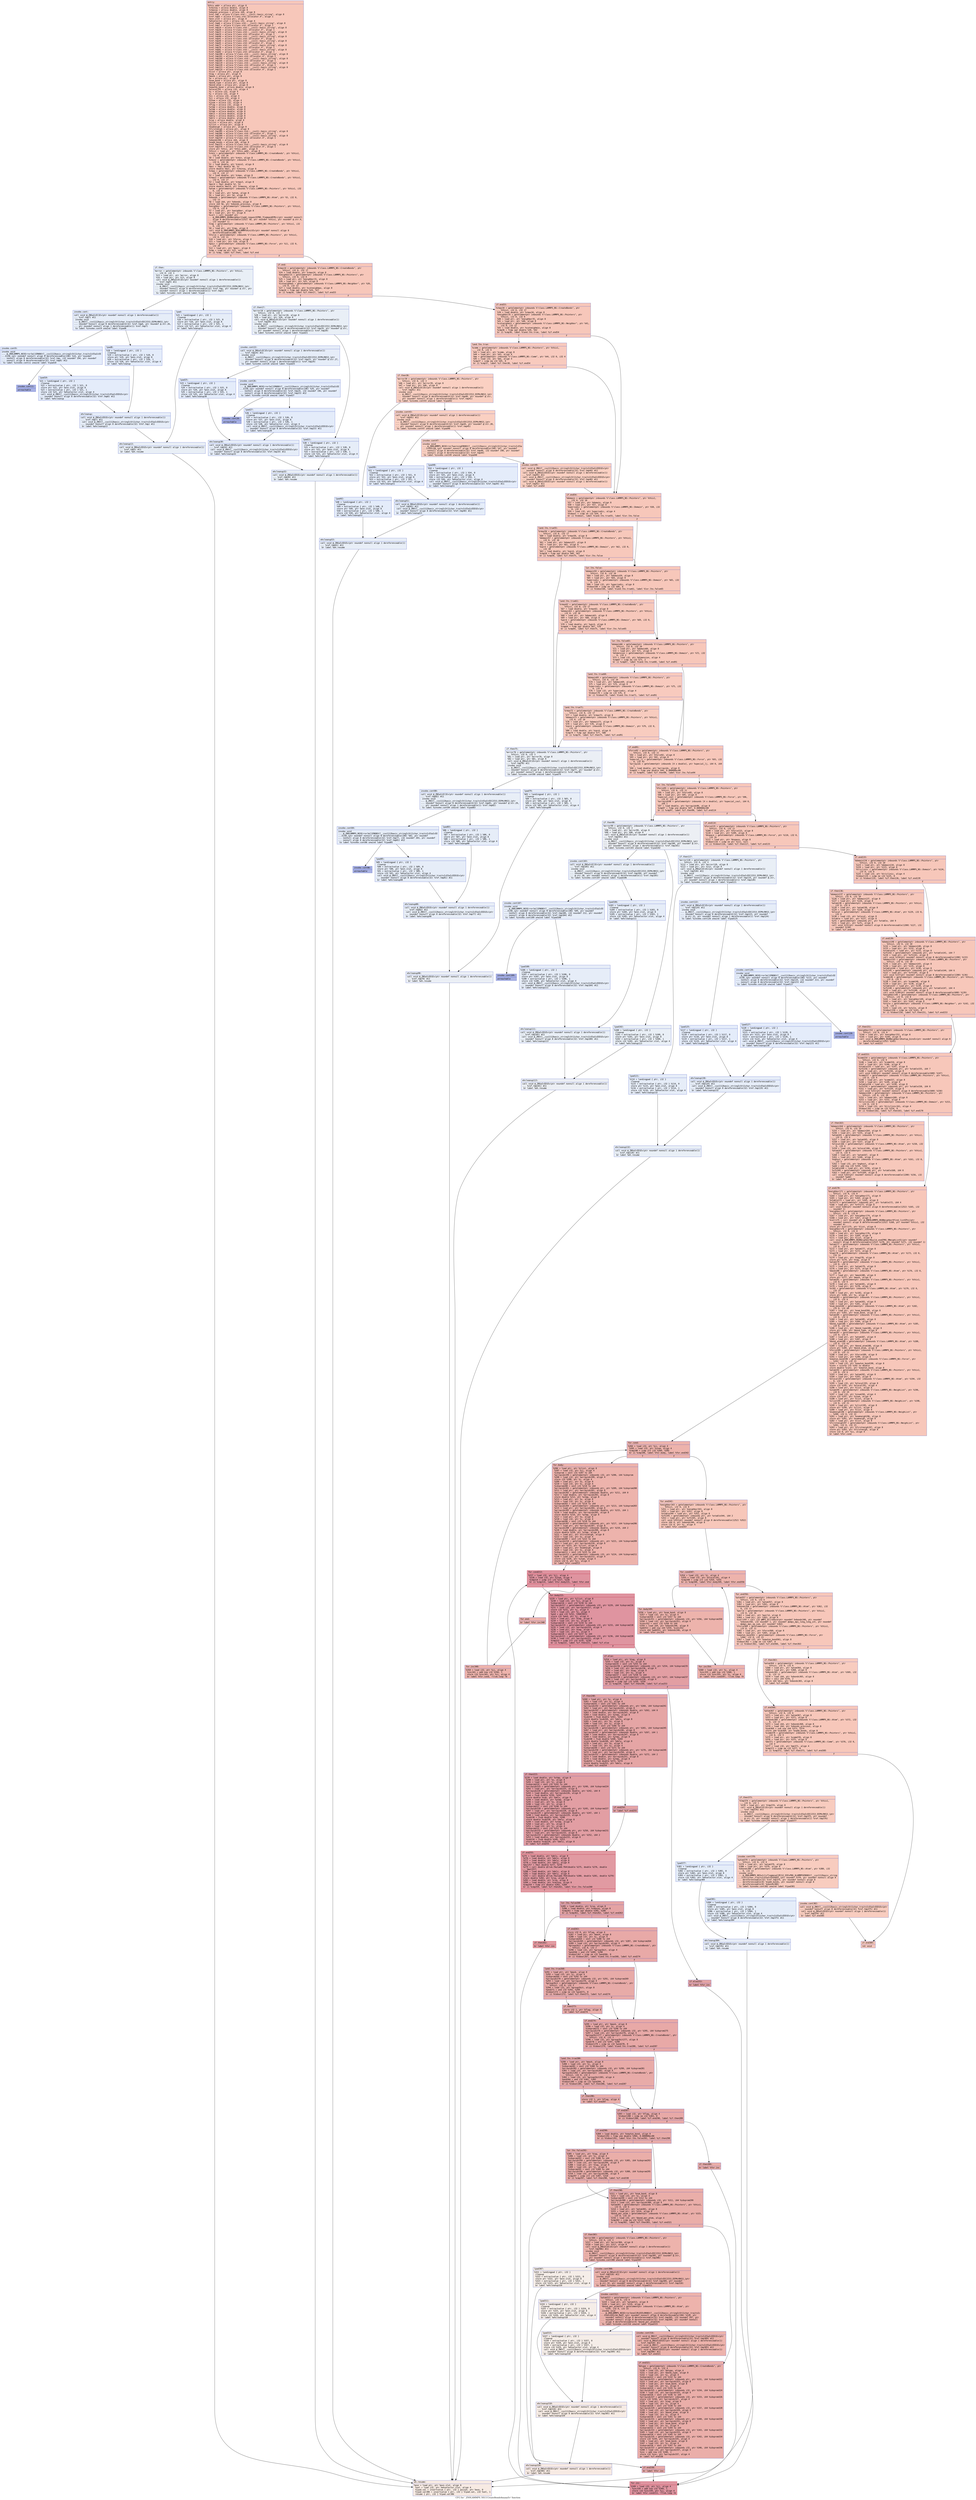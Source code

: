 digraph "CFG for '_ZN9LAMMPS_NS11CreateBonds4manyEv' function" {
	label="CFG for '_ZN9LAMMPS_NS11CreateBonds4manyEv' function";

	Node0x564463338a40 [shape=record,color="#3d50c3ff", style=filled, fillcolor="#ec7f6370" fontname="Courier",label="{entry:\l|  %this.addr = alloca ptr, align 8\l  %rminsq = alloca double, align 8\l  %rmaxsq = alloca double, align 8\l  %nbonds_previous = alloca i64, align 8\l  %ref.tmp = alloca %\"class.std::__cxx11::basic_string\", align 8\l  %ref.tmp5 = alloca %\"class.std::allocator.4\", align 1\l  %exn.slot = alloca ptr, align 8\l  %ehselector.slot = alloca i32, align 4\l  %ref.tmp6 = alloca %\"class.std::__cxx11::basic_string\", align 8\l  %ref.tmp7 = alloca %\"class.std::allocator.4\", align 1\l  %ref.tmp19 = alloca %\"class.std::__cxx11::basic_string\", align 8\l  %ref.tmp20 = alloca %\"class.std::allocator.4\", align 1\l  %ref.tmp23 = alloca %\"class.std::__cxx11::basic_string\", align 8\l  %ref.tmp24 = alloca %\"class.std::allocator.4\", align 1\l  %ref.tmp40 = alloca %\"class.std::__cxx11::basic_string\", align 8\l  %ref.tmp41 = alloca %\"class.std::allocator.4\", align 1\l  %ref.tmp44 = alloca %\"class.std::__cxx11::basic_string\", align 8\l  %ref.tmp45 = alloca %\"class.std::allocator.4\", align 1\l  %ref.tmp77 = alloca %\"class.std::__cxx11::basic_string\", align 8\l  %ref.tmp78 = alloca %\"class.std::allocator.4\", align 1\l  %ref.tmp81 = alloca %\"class.std::__cxx11::basic_string\", align 8\l  %ref.tmp82 = alloca %\"class.std::allocator.4\", align 1\l  %ref.tmp100 = alloca %\"class.std::__cxx11::basic_string\", align 8\l  %ref.tmp101 = alloca %\"class.std::allocator.4\", align 1\l  %ref.tmp104 = alloca %\"class.std::__cxx11::basic_string\", align 8\l  %ref.tmp105 = alloca %\"class.std::allocator.4\", align 1\l  %ref.tmp119 = alloca %\"class.std::__cxx11::basic_string\", align 8\l  %ref.tmp120 = alloca %\"class.std::allocator.4\", align 1\l  %ref.tmp123 = alloca %\"class.std::__cxx11::basic_string\", align 8\l  %ref.tmp124 = alloca %\"class.std::allocator.4\", align 1\l  %list = alloca ptr, align 8\l  %tag = alloca ptr, align 8\l  %mask = alloca ptr, align 8\l  %x = alloca ptr, align 8\l  %num_bond = alloca ptr, align 8\l  %bond_type = alloca ptr, align 8\l  %bond_atom = alloca ptr, align 8\l  %newton_bond = alloca double, align 8\l  %nlocal191 = alloca i32, align 4\l  %i = alloca i32, align 4\l  %j = alloca i32, align 4\l  %ii = alloca i32, align 4\l  %jj = alloca i32, align 4\l  %inum = alloca i32, align 4\l  %jnum = alloca i32, align 4\l  %flag = alloca i32, align 4\l  %xtmp = alloca double, align 8\l  %ytmp = alloca double, align 8\l  %ztmp = alloca double, align 8\l  %delx = alloca double, align 8\l  %dely = alloca double, align 8\l  %delz = alloca double, align 8\l  %rsq = alloca double, align 8\l  %ilist = alloca ptr, align 8\l  %jlist = alloca ptr, align 8\l  %numneigh = alloca ptr, align 8\l  %firstneigh = alloca ptr, align 8\l  %ref.tmp305 = alloca %\"class.std::__cxx11::basic_string\", align 8\l  %ref.tmp306 = alloca %\"class.std::allocator.4\", align 1\l  %ref.tmp309 = alloca %\"class.std::__cxx11::basic_string\", align 8\l  %ref.tmp310 = alloca %\"class.std::allocator.4\", align 1\l  %nbonds346 = alloca i64, align 8\l  %nadd_bonds = alloca i64, align 8\l  %ref.tmp375 = alloca %\"class.std::__cxx11::basic_string\", align 8\l  %ref.tmp376 = alloca %\"class.std::allocator.4\", align 1\l  store ptr %this, ptr %this.addr, align 8\l  %this1 = load ptr, ptr %this.addr, align 8\l  %rmin = getelementptr inbounds %\"class.LAMMPS_NS::CreateBonds\", ptr %this1,\l... i32 0, i32 16\l  %0 = load double, ptr %rmin, align 8\l  %rmin2 = getelementptr inbounds %\"class.LAMMPS_NS::CreateBonds\", ptr %this1,\l... i32 0, i32 16\l  %1 = load double, ptr %rmin2, align 8\l  %mul = fmul double %0, %1\l  store double %mul, ptr %rminsq, align 8\l  %rmax = getelementptr inbounds %\"class.LAMMPS_NS::CreateBonds\", ptr %this1,\l... i32 0, i32 17\l  %2 = load double, ptr %rmax, align 8\l  %rmax3 = getelementptr inbounds %\"class.LAMMPS_NS::CreateBonds\", ptr %this1,\l... i32 0, i32 17\l  %3 = load double, ptr %rmax3, align 8\l  %mul4 = fmul double %2, %3\l  store double %mul4, ptr %rmaxsq, align 8\l  %atom = getelementptr inbounds %\"class.LAMMPS_NS::Pointers\", ptr %this1, i32\l... 0, i32 6\l  %4 = load ptr, ptr %atom, align 8\l  %5 = load ptr, ptr %4, align 8\l  %nbonds = getelementptr inbounds %\"class.LAMMPS_NS::Atom\", ptr %5, i32 0,\l... i32 13\l  %6 = load i64, ptr %nbonds, align 8\l  store i64 %6, ptr %nbonds_previous, align 8\l  %neighbor = getelementptr inbounds %\"class.LAMMPS_NS::Pointers\", ptr %this1,\l... i32 0, i32 8\l  %7 = load ptr, ptr %neighbor, align 8\l  %8 = load ptr, ptr %7, align 8\l  %call = call noundef ptr\l... @_ZN9LAMMPS_NS8Neighbor11add_requestEPNS_7CommandEPKci(ptr noundef nonnull\l... align 8 dereferenceable(1252) %8, ptr noundef %this1, ptr noundef @.str.4,\l... i32 noundef 1)\l  %lmp = getelementptr inbounds %\"class.LAMMPS_NS::Pointers\", ptr %this1, i32\l... 0, i32 1\l  %9 = load ptr, ptr %lmp, align 8\l  call void @_ZN9LAMMPS_NS6LAMMPS4initEv(ptr noundef nonnull align 8\l... dereferenceable(288) %9)\l  %force = getelementptr inbounds %\"class.LAMMPS_NS::Pointers\", ptr %this1,\l... i32 0, i32 11\l  %10 = load ptr, ptr %force, align 8\l  %11 = load ptr, ptr %10, align 8\l  %pair = getelementptr inbounds %\"class.LAMMPS_NS::Force\", ptr %11, i32 0,\l... i32 24\l  %12 = load ptr, ptr %pair, align 8\l  %cmp = icmp eq ptr %12, null\l  br i1 %cmp, label %if.then, label %if.end\l|{<s0>T|<s1>F}}"];
	Node0x564463338a40:s0 -> Node0x56446333d460[tooltip="entry -> if.then\nProbability 0.00%" ];
	Node0x564463338a40:s1 -> Node0x56446333d4d0[tooltip="entry -> if.end\nProbability 100.00%" ];
	Node0x56446333d460 [shape=record,color="#3d50c3ff", style=filled, fillcolor="#cedaeb70" fontname="Courier",label="{if.then:\l|  %error = getelementptr inbounds %\"class.LAMMPS_NS::Pointers\", ptr %this1,\l... i32 0, i32 3\l  %13 = load ptr, ptr %error, align 8\l  %14 = load ptr, ptr %13, align 8\l  call void @_ZNSaIcEC1Ev(ptr noundef nonnull align 1 dereferenceable(1)\l... %ref.tmp5) #11\l  invoke void\l... @_ZNSt7__cxx1112basic_stringIcSt11char_traitsIcESaIcEEC2IS3_EEPKcRKS3_(ptr\l... noundef nonnull align 8 dereferenceable(32) %ref.tmp, ptr noundef @.str, ptr\l... noundef nonnull align 1 dereferenceable(1) %ref.tmp5)\l          to label %invoke.cont unwind label %lpad\l}"];
	Node0x56446333d460 -> Node0x56446333d950[tooltip="if.then -> invoke.cont\nProbability 50.00%" ];
	Node0x56446333d460 -> Node0x56446333d9d0[tooltip="if.then -> lpad\nProbability 50.00%" ];
	Node0x56446333d950 [shape=record,color="#3d50c3ff", style=filled, fillcolor="#c7d7f070" fontname="Courier",label="{invoke.cont:\l|  call void @_ZNSaIcEC1Ev(ptr noundef nonnull align 1 dereferenceable(1)\l... %ref.tmp7) #11\l  invoke void\l... @_ZNSt7__cxx1112basic_stringIcSt11char_traitsIcESaIcEEC2IS3_EEPKcRKS3_(ptr\l... noundef nonnull align 8 dereferenceable(32) %ref.tmp6, ptr noundef @.str.26,\l... ptr noundef nonnull align 1 dereferenceable(1) %ref.tmp7)\l          to label %invoke.cont9 unwind label %lpad8\l}"];
	Node0x56446333d950 -> Node0x56446333dd50[tooltip="invoke.cont -> invoke.cont9\nProbability 50.00%" ];
	Node0x56446333d950 -> Node0x56446333dda0[tooltip="invoke.cont -> lpad8\nProbability 50.00%" ];
	Node0x56446333dd50 [shape=record,color="#3d50c3ff", style=filled, fillcolor="#c1d4f470" fontname="Courier",label="{invoke.cont9:\l|  invoke void\l... @_ZN9LAMMPS_NS5Error3allERKNSt7__cxx1112basic_stringIcSt11char_traitsIcESaIcEE\l...EiS8_(ptr noundef nonnull align 8 dereferenceable(196) %14, ptr noundef\l... nonnull align 8 dereferenceable(32) %ref.tmp, i32 noundef 194, ptr noundef\l... nonnull align 8 dereferenceable(32) %ref.tmp6) #12\l          to label %invoke.cont11 unwind label %lpad10\l}"];
	Node0x56446333dd50 -> Node0x56446333dd00[tooltip="invoke.cont9 -> invoke.cont11\nProbability 0.00%" ];
	Node0x56446333dd50 -> Node0x56446333e0c0[tooltip="invoke.cont9 -> lpad10\nProbability 100.00%" ];
	Node0x56446333dd00 [shape=record,color="#3d50c3ff", style=filled, fillcolor="#3d50c370" fontname="Courier",label="{invoke.cont11:\l|  unreachable\l}"];
	Node0x56446333d9d0 [shape=record,color="#3d50c3ff", style=filled, fillcolor="#c7d7f070" fontname="Courier",label="{lpad:\l|  %15 = landingpad \{ ptr, i32 \}\l          cleanup\l  %16 = extractvalue \{ ptr, i32 \} %15, 0\l  store ptr %16, ptr %exn.slot, align 8\l  %17 = extractvalue \{ ptr, i32 \} %15, 1\l  store i32 %17, ptr %ehselector.slot, align 4\l  br label %ehcleanup13\l}"];
	Node0x56446333d9d0 -> Node0x56446333e680[tooltip="lpad -> ehcleanup13\nProbability 100.00%" ];
	Node0x56446333dda0 [shape=record,color="#3d50c3ff", style=filled, fillcolor="#c1d4f470" fontname="Courier",label="{lpad8:\l|  %18 = landingpad \{ ptr, i32 \}\l          cleanup\l  %19 = extractvalue \{ ptr, i32 \} %18, 0\l  store ptr %19, ptr %exn.slot, align 8\l  %20 = extractvalue \{ ptr, i32 \} %18, 1\l  store i32 %20, ptr %ehselector.slot, align 4\l  br label %ehcleanup\l}"];
	Node0x56446333dda0 -> Node0x56446333e960[tooltip="lpad8 -> ehcleanup\nProbability 100.00%" ];
	Node0x56446333e0c0 [shape=record,color="#3d50c3ff", style=filled, fillcolor="#c1d4f470" fontname="Courier",label="{lpad10:\l|  %21 = landingpad \{ ptr, i32 \}\l          cleanup\l  %22 = extractvalue \{ ptr, i32 \} %21, 0\l  store ptr %22, ptr %exn.slot, align 8\l  %23 = extractvalue \{ ptr, i32 \} %21, 1\l  store i32 %23, ptr %ehselector.slot, align 4\l  call void @_ZNSt7__cxx1112basic_stringIcSt11char_traitsIcESaIcEED1Ev(ptr\l... noundef nonnull align 8 dereferenceable(32) %ref.tmp6) #11\l  br label %ehcleanup\l}"];
	Node0x56446333e0c0 -> Node0x56446333e960[tooltip="lpad10 -> ehcleanup\nProbability 100.00%" ];
	Node0x56446333e960 [shape=record,color="#3d50c3ff", style=filled, fillcolor="#c7d7f070" fontname="Courier",label="{ehcleanup:\l|  call void @_ZNSaIcED1Ev(ptr noundef nonnull align 1 dereferenceable(1)\l... %ref.tmp7) #11\l  call void @_ZNSt7__cxx1112basic_stringIcSt11char_traitsIcESaIcEED1Ev(ptr\l... noundef nonnull align 8 dereferenceable(32) %ref.tmp) #11\l  br label %ehcleanup13\l}"];
	Node0x56446333e960 -> Node0x56446333e680[tooltip="ehcleanup -> ehcleanup13\nProbability 100.00%" ];
	Node0x56446333e680 [shape=record,color="#3d50c3ff", style=filled, fillcolor="#cedaeb70" fontname="Courier",label="{ehcleanup13:\l|  call void @_ZNSaIcED1Ev(ptr noundef nonnull align 1 dereferenceable(1)\l... %ref.tmp5) #11\l  br label %eh.resume\l}"];
	Node0x56446333e680 -> Node0x56446333f210[tooltip="ehcleanup13 -> eh.resume\nProbability 100.00%" ];
	Node0x56446333d4d0 [shape=record,color="#3d50c3ff", style=filled, fillcolor="#ec7f6370" fontname="Courier",label="{if.end:\l|  %rmax14 = getelementptr inbounds %\"class.LAMMPS_NS::CreateBonds\", ptr\l... %this1, i32 0, i32 17\l  %24 = load double, ptr %rmax14, align 8\l  %neighbor15 = getelementptr inbounds %\"class.LAMMPS_NS::Pointers\", ptr\l... %this1, i32 0, i32 8\l  %25 = load ptr, ptr %neighbor15, align 8\l  %26 = load ptr, ptr %25, align 8\l  %cutneighmax = getelementptr inbounds %\"class.LAMMPS_NS::Neighbor\", ptr %26,\l... i32 0, i32 13\l  %27 = load double, ptr %cutneighmax, align 8\l  %cmp16 = fcmp ogt double %24, %27\l  br i1 %cmp16, label %if.then17, label %if.end33\l|{<s0>T|<s1>F}}"];
	Node0x56446333d4d0:s0 -> Node0x56446333ab50[tooltip="if.end -> if.then17\nProbability 0.00%" ];
	Node0x56446333d4d0:s1 -> Node0x56446333abd0[tooltip="if.end -> if.end33\nProbability 100.00%" ];
	Node0x56446333ab50 [shape=record,color="#3d50c3ff", style=filled, fillcolor="#cedaeb70" fontname="Courier",label="{if.then17:\l|  %error18 = getelementptr inbounds %\"class.LAMMPS_NS::Pointers\", ptr\l... %this1, i32 0, i32 3\l  %28 = load ptr, ptr %error18, align 8\l  %29 = load ptr, ptr %28, align 8\l  call void @_ZNSaIcEC1Ev(ptr noundef nonnull align 1 dereferenceable(1)\l... %ref.tmp20) #11\l  invoke void\l... @_ZNSt7__cxx1112basic_stringIcSt11char_traitsIcESaIcEEC2IS3_EEPKcRKS3_(ptr\l... noundef nonnull align 8 dereferenceable(32) %ref.tmp19, ptr noundef @.str,\l... ptr noundef nonnull align 1 dereferenceable(1) %ref.tmp20)\l          to label %invoke.cont22 unwind label %lpad21\l}"];
	Node0x56446333ab50 -> Node0x564463340360[tooltip="if.then17 -> invoke.cont22\nProbability 50.00%" ];
	Node0x56446333ab50 -> Node0x5644633403b0[tooltip="if.then17 -> lpad21\nProbability 50.00%" ];
	Node0x564463340360 [shape=record,color="#3d50c3ff", style=filled, fillcolor="#c7d7f070" fontname="Courier",label="{invoke.cont22:\l|  call void @_ZNSaIcEC1Ev(ptr noundef nonnull align 1 dereferenceable(1)\l... %ref.tmp24) #11\l  invoke void\l... @_ZNSt7__cxx1112basic_stringIcSt11char_traitsIcESaIcEEC2IS3_EEPKcRKS3_(ptr\l... noundef nonnull align 8 dereferenceable(32) %ref.tmp23, ptr noundef @.str.27,\l... ptr noundef nonnull align 1 dereferenceable(1) %ref.tmp24)\l          to label %invoke.cont26 unwind label %lpad25\l}"];
	Node0x564463340360 -> Node0x5644633406d0[tooltip="invoke.cont22 -> invoke.cont26\nProbability 50.00%" ];
	Node0x564463340360 -> Node0x564463340720[tooltip="invoke.cont22 -> lpad25\nProbability 50.00%" ];
	Node0x5644633406d0 [shape=record,color="#3d50c3ff", style=filled, fillcolor="#c1d4f470" fontname="Courier",label="{invoke.cont26:\l|  invoke void\l... @_ZN9LAMMPS_NS5Error3allERKNSt7__cxx1112basic_stringIcSt11char_traitsIcESaIcEE\l...EiS8_(ptr noundef nonnull align 8 dereferenceable(196) %29, ptr noundef\l... nonnull align 8 dereferenceable(32) %ref.tmp19, i32 noundef 196, ptr noundef\l... nonnull align 8 dereferenceable(32) %ref.tmp23) #12\l          to label %invoke.cont28 unwind label %lpad27\l}"];
	Node0x5644633406d0 -> Node0x564463340680[tooltip="invoke.cont26 -> invoke.cont28\nProbability 0.00%" ];
	Node0x5644633406d0 -> Node0x564463340a40[tooltip="invoke.cont26 -> lpad27\nProbability 100.00%" ];
	Node0x564463340680 [shape=record,color="#3d50c3ff", style=filled, fillcolor="#3d50c370" fontname="Courier",label="{invoke.cont28:\l|  unreachable\l}"];
	Node0x5644633403b0 [shape=record,color="#3d50c3ff", style=filled, fillcolor="#c7d7f070" fontname="Courier",label="{lpad21:\l|  %30 = landingpad \{ ptr, i32 \}\l          cleanup\l  %31 = extractvalue \{ ptr, i32 \} %30, 0\l  store ptr %31, ptr %exn.slot, align 8\l  %32 = extractvalue \{ ptr, i32 \} %30, 1\l  store i32 %32, ptr %ehselector.slot, align 4\l  br label %ehcleanup32\l}"];
	Node0x5644633403b0 -> Node0x564463341000[tooltip="lpad21 -> ehcleanup32\nProbability 100.00%" ];
	Node0x564463340720 [shape=record,color="#3d50c3ff", style=filled, fillcolor="#c1d4f470" fontname="Courier",label="{lpad25:\l|  %33 = landingpad \{ ptr, i32 \}\l          cleanup\l  %34 = extractvalue \{ ptr, i32 \} %33, 0\l  store ptr %34, ptr %exn.slot, align 8\l  %35 = extractvalue \{ ptr, i32 \} %33, 1\l  store i32 %35, ptr %ehselector.slot, align 4\l  br label %ehcleanup30\l}"];
	Node0x564463340720 -> Node0x564463341350[tooltip="lpad25 -> ehcleanup30\nProbability 100.00%" ];
	Node0x564463340a40 [shape=record,color="#3d50c3ff", style=filled, fillcolor="#c1d4f470" fontname="Courier",label="{lpad27:\l|  %36 = landingpad \{ ptr, i32 \}\l          cleanup\l  %37 = extractvalue \{ ptr, i32 \} %36, 0\l  store ptr %37, ptr %exn.slot, align 8\l  %38 = extractvalue \{ ptr, i32 \} %36, 1\l  store i32 %38, ptr %ehselector.slot, align 4\l  call void @_ZNSt7__cxx1112basic_stringIcSt11char_traitsIcESaIcEED1Ev(ptr\l... noundef nonnull align 8 dereferenceable(32) %ref.tmp23) #11\l  br label %ehcleanup30\l}"];
	Node0x564463340a40 -> Node0x564463341350[tooltip="lpad27 -> ehcleanup30\nProbability 100.00%" ];
	Node0x564463341350 [shape=record,color="#3d50c3ff", style=filled, fillcolor="#c7d7f070" fontname="Courier",label="{ehcleanup30:\l|  call void @_ZNSaIcED1Ev(ptr noundef nonnull align 1 dereferenceable(1)\l... %ref.tmp24) #11\l  call void @_ZNSt7__cxx1112basic_stringIcSt11char_traitsIcESaIcEED1Ev(ptr\l... noundef nonnull align 8 dereferenceable(32) %ref.tmp19) #11\l  br label %ehcleanup32\l}"];
	Node0x564463341350 -> Node0x564463341000[tooltip="ehcleanup30 -> ehcleanup32\nProbability 100.00%" ];
	Node0x564463341000 [shape=record,color="#3d50c3ff", style=filled, fillcolor="#cedaeb70" fontname="Courier",label="{ehcleanup32:\l|  call void @_ZNSaIcED1Ev(ptr noundef nonnull align 1 dereferenceable(1)\l... %ref.tmp20) #11\l  br label %eh.resume\l}"];
	Node0x564463341000 -> Node0x56446333f210[tooltip="ehcleanup32 -> eh.resume\nProbability 100.00%" ];
	Node0x56446333abd0 [shape=record,color="#3d50c3ff", style=filled, fillcolor="#ec7f6370" fontname="Courier",label="{if.end33:\l|  %rmax34 = getelementptr inbounds %\"class.LAMMPS_NS::CreateBonds\", ptr\l... %this1, i32 0, i32 17\l  %39 = load double, ptr %rmax34, align 8\l  %neighbor35 = getelementptr inbounds %\"class.LAMMPS_NS::Pointers\", ptr\l... %this1, i32 0, i32 8\l  %40 = load ptr, ptr %neighbor35, align 8\l  %41 = load ptr, ptr %40, align 8\l  %cutneighmin = getelementptr inbounds %\"class.LAMMPS_NS::Neighbor\", ptr %41,\l... i32 0, i32 12\l  %42 = load double, ptr %cutneighmin, align 8\l  %cmp36 = fcmp ogt double %39, %42\l  br i1 %cmp36, label %land.lhs.true, label %if.end54\l|{<s0>T|<s1>F}}"];
	Node0x56446333abd0:s0 -> Node0x564463342190[tooltip="if.end33 -> land.lhs.true\nProbability 50.00%" ];
	Node0x56446333abd0:s1 -> Node0x564463342210[tooltip="if.end33 -> if.end54\nProbability 50.00%" ];
	Node0x564463342190 [shape=record,color="#3d50c3ff", style=filled, fillcolor="#ef886b70" fontname="Courier",label="{land.lhs.true:\l|  %comm = getelementptr inbounds %\"class.LAMMPS_NS::Pointers\", ptr %this1,\l... i32 0, i32 9\l  %43 = load ptr, ptr %comm, align 8\l  %44 = load ptr, ptr %43, align 8\l  %me = getelementptr inbounds %\"class.LAMMPS_NS::Comm\", ptr %44, i32 0, i32 4\l  %45 = load i32, ptr %me, align 4\l  %cmp37 = icmp eq i32 %45, 0\l  br i1 %cmp37, label %if.then38, label %if.end54\l|{<s0>T|<s1>F}}"];
	Node0x564463342190:s0 -> Node0x564463342730[tooltip="land.lhs.true -> if.then38\nProbability 37.50%" ];
	Node0x564463342190:s1 -> Node0x564463342210[tooltip="land.lhs.true -> if.end54\nProbability 62.50%" ];
	Node0x564463342730 [shape=record,color="#3d50c3ff", style=filled, fillcolor="#f3947570" fontname="Courier",label="{if.then38:\l|  %error39 = getelementptr inbounds %\"class.LAMMPS_NS::Pointers\", ptr\l... %this1, i32 0, i32 3\l  %46 = load ptr, ptr %error39, align 8\l  %47 = load ptr, ptr %46, align 8\l  call void @_ZNSaIcEC1Ev(ptr noundef nonnull align 1 dereferenceable(1)\l... %ref.tmp41) #11\l  invoke void\l... @_ZNSt7__cxx1112basic_stringIcSt11char_traitsIcESaIcEEC2IS3_EEPKcRKS3_(ptr\l... noundef nonnull align 8 dereferenceable(32) %ref.tmp40, ptr noundef @.str,\l... ptr noundef nonnull align 1 dereferenceable(1) %ref.tmp41)\l          to label %invoke.cont43 unwind label %lpad42\l}"];
	Node0x564463342730 -> Node0x5644633433d0[tooltip="if.then38 -> invoke.cont43\nProbability 100.00%" ];
	Node0x564463342730 -> Node0x564463343450[tooltip="if.then38 -> lpad42\nProbability 0.00%" ];
	Node0x5644633433d0 [shape=record,color="#3d50c3ff", style=filled, fillcolor="#f3947570" fontname="Courier",label="{invoke.cont43:\l|  call void @_ZNSaIcEC1Ev(ptr noundef nonnull align 1 dereferenceable(1)\l... %ref.tmp45) #11\l  invoke void\l... @_ZNSt7__cxx1112basic_stringIcSt11char_traitsIcESaIcEEC2IS3_EEPKcRKS3_(ptr\l... noundef nonnull align 8 dereferenceable(32) %ref.tmp44, ptr noundef @.str.28,\l... ptr noundef nonnull align 1 dereferenceable(1) %ref.tmp45)\l          to label %invoke.cont47 unwind label %lpad46\l}"];
	Node0x5644633433d0 -> Node0x564463343770[tooltip="invoke.cont43 -> invoke.cont47\nProbability 100.00%" ];
	Node0x5644633433d0 -> Node0x5644633437c0[tooltip="invoke.cont43 -> lpad46\nProbability 0.00%" ];
	Node0x564463343770 [shape=record,color="#3d50c3ff", style=filled, fillcolor="#f3947570" fontname="Courier",label="{invoke.cont47:\l|  invoke void\l... @_ZN9LAMMPS_NS5Error7warningERKNSt7__cxx1112basic_stringIcSt11char_traitsIcESa\l...IcEEEiS8_(ptr noundef nonnull align 8 dereferenceable(196) %47, ptr noundef\l... nonnull align 8 dereferenceable(32) %ref.tmp40, i32 noundef 198, ptr noundef\l... nonnull align 8 dereferenceable(32) %ref.tmp44)\l          to label %invoke.cont49 unwind label %lpad48\l}"];
	Node0x564463343770 -> Node0x564463343720[tooltip="invoke.cont47 -> invoke.cont49\nProbability 100.00%" ];
	Node0x564463343770 -> Node0x564463343a80[tooltip="invoke.cont47 -> lpad48\nProbability 0.00%" ];
	Node0x564463343720 [shape=record,color="#3d50c3ff", style=filled, fillcolor="#f3947570" fontname="Courier",label="{invoke.cont49:\l|  call void @_ZNSt7__cxx1112basic_stringIcSt11char_traitsIcESaIcEED1Ev(ptr\l... noundef nonnull align 8 dereferenceable(32) %ref.tmp44) #11\l  call void @_ZNSaIcED1Ev(ptr noundef nonnull align 1 dereferenceable(1)\l... %ref.tmp45) #11\l  call void @_ZNSt7__cxx1112basic_stringIcSt11char_traitsIcESaIcEED1Ev(ptr\l... noundef nonnull align 8 dereferenceable(32) %ref.tmp40) #11\l  call void @_ZNSaIcED1Ev(ptr noundef nonnull align 1 dereferenceable(1)\l... %ref.tmp41) #11\l  br label %if.end54\l}"];
	Node0x564463343720 -> Node0x564463342210[tooltip="invoke.cont49 -> if.end54\nProbability 100.00%" ];
	Node0x564463343450 [shape=record,color="#3d50c3ff", style=filled, fillcolor="#c1d4f470" fontname="Courier",label="{lpad42:\l|  %48 = landingpad \{ ptr, i32 \}\l          cleanup\l  %49 = extractvalue \{ ptr, i32 \} %48, 0\l  store ptr %49, ptr %exn.slot, align 8\l  %50 = extractvalue \{ ptr, i32 \} %48, 1\l  store i32 %50, ptr %ehselector.slot, align 4\l  br label %ehcleanup53\l}"];
	Node0x564463343450 -> Node0x564463344540[tooltip="lpad42 -> ehcleanup53\nProbability 100.00%" ];
	Node0x5644633437c0 [shape=record,color="#3d50c3ff", style=filled, fillcolor="#c1d4f470" fontname="Courier",label="{lpad46:\l|  %51 = landingpad \{ ptr, i32 \}\l          cleanup\l  %52 = extractvalue \{ ptr, i32 \} %51, 0\l  store ptr %52, ptr %exn.slot, align 8\l  %53 = extractvalue \{ ptr, i32 \} %51, 1\l  store i32 %53, ptr %ehselector.slot, align 4\l  br label %ehcleanup51\l}"];
	Node0x5644633437c0 -> Node0x5644633448b0[tooltip="lpad46 -> ehcleanup51\nProbability 100.00%" ];
	Node0x564463343a80 [shape=record,color="#3d50c3ff", style=filled, fillcolor="#c1d4f470" fontname="Courier",label="{lpad48:\l|  %54 = landingpad \{ ptr, i32 \}\l          cleanup\l  %55 = extractvalue \{ ptr, i32 \} %54, 0\l  store ptr %55, ptr %exn.slot, align 8\l  %56 = extractvalue \{ ptr, i32 \} %54, 1\l  store i32 %56, ptr %ehselector.slot, align 4\l  call void @_ZNSt7__cxx1112basic_stringIcSt11char_traitsIcESaIcEED1Ev(ptr\l... noundef nonnull align 8 dereferenceable(32) %ref.tmp44) #11\l  br label %ehcleanup51\l}"];
	Node0x564463343a80 -> Node0x5644633448b0[tooltip="lpad48 -> ehcleanup51\nProbability 100.00%" ];
	Node0x5644633448b0 [shape=record,color="#3d50c3ff", style=filled, fillcolor="#c5d6f270" fontname="Courier",label="{ehcleanup51:\l|  call void @_ZNSaIcED1Ev(ptr noundef nonnull align 1 dereferenceable(1)\l... %ref.tmp45) #11\l  call void @_ZNSt7__cxx1112basic_stringIcSt11char_traitsIcESaIcEED1Ev(ptr\l... noundef nonnull align 8 dereferenceable(32) %ref.tmp40) #11\l  br label %ehcleanup53\l}"];
	Node0x5644633448b0 -> Node0x564463344540[tooltip="ehcleanup51 -> ehcleanup53\nProbability 100.00%" ];
	Node0x564463344540 [shape=record,color="#3d50c3ff", style=filled, fillcolor="#cbd8ee70" fontname="Courier",label="{ehcleanup53:\l|  call void @_ZNSaIcED1Ev(ptr noundef nonnull align 1 dereferenceable(1)\l... %ref.tmp41) #11\l  br label %eh.resume\l}"];
	Node0x564463344540 -> Node0x56446333f210[tooltip="ehcleanup53 -> eh.resume\nProbability 100.00%" ];
	Node0x564463342210 [shape=record,color="#3d50c3ff", style=filled, fillcolor="#ec7f6370" fontname="Courier",label="{if.end54:\l|  %domain = getelementptr inbounds %\"class.LAMMPS_NS::Pointers\", ptr %this1,\l... i32 0, i32 10\l  %57 = load ptr, ptr %domain, align 8\l  %58 = load ptr, ptr %57, align 8\l  %xperiodic = getelementptr inbounds %\"class.LAMMPS_NS::Domain\", ptr %58, i32\l... 0, i32 4\l  %59 = load i32, ptr %xperiodic, align 4\l  %tobool = icmp ne i32 %59, 0\l  br i1 %tobool, label %land.lhs.true55, label %lor.lhs.false\l|{<s0>T|<s1>F}}"];
	Node0x564463342210:s0 -> Node0x564463345580[tooltip="if.end54 -> land.lhs.true55\nProbability 62.50%" ];
	Node0x564463342210:s1 -> Node0x564463345600[tooltip="if.end54 -> lor.lhs.false\nProbability 37.50%" ];
	Node0x564463345580 [shape=record,color="#3d50c3ff", style=filled, fillcolor="#ed836670" fontname="Courier",label="{land.lhs.true55:\l|  %rmax56 = getelementptr inbounds %\"class.LAMMPS_NS::CreateBonds\", ptr\l... %this1, i32 0, i32 17\l  %60 = load double, ptr %rmax56, align 8\l  %domain57 = getelementptr inbounds %\"class.LAMMPS_NS::Pointers\", ptr %this1,\l... i32 0, i32 10\l  %61 = load ptr, ptr %domain57, align 8\l  %62 = load ptr, ptr %61, align 8\l  %xprd = getelementptr inbounds %\"class.LAMMPS_NS::Domain\", ptr %62, i32 0,\l... i32 10\l  %63 = load double, ptr %xprd, align 8\l  %cmp58 = fcmp ogt double %60, %63\l  br i1 %cmp58, label %if.then75, label %lor.lhs.false\l|{<s0>T|<s1>F}}"];
	Node0x564463345580:s0 -> Node0x564463345c90[tooltip="land.lhs.true55 -> if.then75\nProbability 0.00%" ];
	Node0x564463345580:s1 -> Node0x564463345600[tooltip="land.lhs.true55 -> lor.lhs.false\nProbability 100.00%" ];
	Node0x564463345600 [shape=record,color="#3d50c3ff", style=filled, fillcolor="#ec7f6370" fontname="Courier",label="{lor.lhs.false:\l|  %domain59 = getelementptr inbounds %\"class.LAMMPS_NS::Pointers\", ptr\l... %this1, i32 0, i32 10\l  %64 = load ptr, ptr %domain59, align 8\l  %65 = load ptr, ptr %64, align 8\l  %yperiodic = getelementptr inbounds %\"class.LAMMPS_NS::Domain\", ptr %65, i32\l... 0, i32 5\l  %66 = load i32, ptr %yperiodic, align 8\l  %tobool60 = icmp ne i32 %66, 0\l  br i1 %tobool60, label %land.lhs.true61, label %lor.lhs.false65\l|{<s0>T|<s1>F}}"];
	Node0x564463345600:s0 -> Node0x5644633461e0[tooltip="lor.lhs.false -> land.lhs.true61\nProbability 62.50%" ];
	Node0x564463345600:s1 -> Node0x564463346260[tooltip="lor.lhs.false -> lor.lhs.false65\nProbability 37.50%" ];
	Node0x5644633461e0 [shape=record,color="#3d50c3ff", style=filled, fillcolor="#ed836670" fontname="Courier",label="{land.lhs.true61:\l|  %rmax62 = getelementptr inbounds %\"class.LAMMPS_NS::CreateBonds\", ptr\l... %this1, i32 0, i32 17\l  %67 = load double, ptr %rmax62, align 8\l  %domain63 = getelementptr inbounds %\"class.LAMMPS_NS::Pointers\", ptr %this1,\l... i32 0, i32 10\l  %68 = load ptr, ptr %domain63, align 8\l  %69 = load ptr, ptr %68, align 8\l  %yprd = getelementptr inbounds %\"class.LAMMPS_NS::Domain\", ptr %69, i32 0,\l... i32 11\l  %70 = load double, ptr %yprd, align 8\l  %cmp64 = fcmp ogt double %67, %70\l  br i1 %cmp64, label %if.then75, label %lor.lhs.false65\l|{<s0>T|<s1>F}}"];
	Node0x5644633461e0:s0 -> Node0x564463345c90[tooltip="land.lhs.true61 -> if.then75\nProbability 0.00%" ];
	Node0x5644633461e0:s1 -> Node0x564463346260[tooltip="land.lhs.true61 -> lor.lhs.false65\nProbability 100.00%" ];
	Node0x564463346260 [shape=record,color="#3d50c3ff", style=filled, fillcolor="#ec7f6370" fontname="Courier",label="{lor.lhs.false65:\l|  %domain66 = getelementptr inbounds %\"class.LAMMPS_NS::Pointers\", ptr\l... %this1, i32 0, i32 10\l  %71 = load ptr, ptr %domain66, align 8\l  %72 = load ptr, ptr %71, align 8\l  %dimension = getelementptr inbounds %\"class.LAMMPS_NS::Domain\", ptr %72, i32\l... 0, i32 2\l  %73 = load i32, ptr %dimension, align 4\l  %cmp67 = icmp eq i32 %73, 3\l  br i1 %cmp67, label %land.lhs.true68, label %if.end91\l|{<s0>T|<s1>F}}"];
	Node0x564463346260:s0 -> Node0x564463346db0[tooltip="lor.lhs.false65 -> land.lhs.true68\nProbability 50.00%" ];
	Node0x564463346260:s1 -> Node0x564463346e30[tooltip="lor.lhs.false65 -> if.end91\nProbability 50.00%" ];
	Node0x564463346db0 [shape=record,color="#3d50c3ff", style=filled, fillcolor="#ef886b70" fontname="Courier",label="{land.lhs.true68:\l|  %domain69 = getelementptr inbounds %\"class.LAMMPS_NS::Pointers\", ptr\l... %this1, i32 0, i32 10\l  %74 = load ptr, ptr %domain69, align 8\l  %75 = load ptr, ptr %74, align 8\l  %zperiodic = getelementptr inbounds %\"class.LAMMPS_NS::Domain\", ptr %75, i32\l... 0, i32 6\l  %76 = load i32, ptr %zperiodic, align 4\l  %tobool70 = icmp ne i32 %76, 0\l  br i1 %tobool70, label %land.lhs.true71, label %if.end91\l|{<s0>T|<s1>F}}"];
	Node0x564463346db0:s0 -> Node0x564463347380[tooltip="land.lhs.true68 -> land.lhs.true71\nProbability 62.50%" ];
	Node0x564463346db0:s1 -> Node0x564463346e30[tooltip="land.lhs.true68 -> if.end91\nProbability 37.50%" ];
	Node0x564463347380 [shape=record,color="#3d50c3ff", style=filled, fillcolor="#f08b6e70" fontname="Courier",label="{land.lhs.true71:\l|  %rmax72 = getelementptr inbounds %\"class.LAMMPS_NS::CreateBonds\", ptr\l... %this1, i32 0, i32 17\l  %77 = load double, ptr %rmax72, align 8\l  %domain73 = getelementptr inbounds %\"class.LAMMPS_NS::Pointers\", ptr %this1,\l... i32 0, i32 10\l  %78 = load ptr, ptr %domain73, align 8\l  %79 = load ptr, ptr %78, align 8\l  %zprd = getelementptr inbounds %\"class.LAMMPS_NS::Domain\", ptr %79, i32 0,\l... i32 12\l  %80 = load double, ptr %zprd, align 8\l  %cmp74 = fcmp ogt double %77, %80\l  br i1 %cmp74, label %if.then75, label %if.end91\l|{<s0>T|<s1>F}}"];
	Node0x564463347380:s0 -> Node0x564463345c90[tooltip="land.lhs.true71 -> if.then75\nProbability 0.00%" ];
	Node0x564463347380:s1 -> Node0x564463346e30[tooltip="land.lhs.true71 -> if.end91\nProbability 100.00%" ];
	Node0x564463345c90 [shape=record,color="#3d50c3ff", style=filled, fillcolor="#d1dae970" fontname="Courier",label="{if.then75:\l|  %error76 = getelementptr inbounds %\"class.LAMMPS_NS::Pointers\", ptr\l... %this1, i32 0, i32 3\l  %81 = load ptr, ptr %error76, align 8\l  %82 = load ptr, ptr %81, align 8\l  call void @_ZNSaIcEC1Ev(ptr noundef nonnull align 1 dereferenceable(1)\l... %ref.tmp78) #11\l  invoke void\l... @_ZNSt7__cxx1112basic_stringIcSt11char_traitsIcESaIcEEC2IS3_EEPKcRKS3_(ptr\l... noundef nonnull align 8 dereferenceable(32) %ref.tmp77, ptr noundef @.str,\l... ptr noundef nonnull align 1 dereferenceable(1) %ref.tmp78)\l          to label %invoke.cont80 unwind label %lpad79\l}"];
	Node0x564463345c90 -> Node0x564463347e20[tooltip="if.then75 -> invoke.cont80\nProbability 50.00%" ];
	Node0x564463345c90 -> Node0x564463347ea0[tooltip="if.then75 -> lpad79\nProbability 50.00%" ];
	Node0x564463347e20 [shape=record,color="#3d50c3ff", style=filled, fillcolor="#cbd8ee70" fontname="Courier",label="{invoke.cont80:\l|  call void @_ZNSaIcEC1Ev(ptr noundef nonnull align 1 dereferenceable(1)\l... %ref.tmp82) #11\l  invoke void\l... @_ZNSt7__cxx1112basic_stringIcSt11char_traitsIcESaIcEEC2IS3_EEPKcRKS3_(ptr\l... noundef nonnull align 8 dereferenceable(32) %ref.tmp81, ptr noundef @.str.29,\l... ptr noundef nonnull align 1 dereferenceable(1) %ref.tmp82)\l          to label %invoke.cont84 unwind label %lpad83\l}"];
	Node0x564463347e20 -> Node0x5644633481c0[tooltip="invoke.cont80 -> invoke.cont84\nProbability 50.00%" ];
	Node0x564463347e20 -> Node0x564463348210[tooltip="invoke.cont80 -> lpad83\nProbability 50.00%" ];
	Node0x5644633481c0 [shape=record,color="#3d50c3ff", style=filled, fillcolor="#c7d7f070" fontname="Courier",label="{invoke.cont84:\l|  invoke void\l... @_ZN9LAMMPS_NS5Error3allERKNSt7__cxx1112basic_stringIcSt11char_traitsIcESaIcEE\l...EiS8_(ptr noundef nonnull align 8 dereferenceable(196) %82, ptr noundef\l... nonnull align 8 dereferenceable(32) %ref.tmp77, i32 noundef 203, ptr noundef\l... nonnull align 8 dereferenceable(32) %ref.tmp81) #12\l          to label %invoke.cont86 unwind label %lpad85\l}"];
	Node0x5644633481c0 -> Node0x564463348170[tooltip="invoke.cont84 -> invoke.cont86\nProbability 0.00%" ];
	Node0x5644633481c0 -> Node0x564463348530[tooltip="invoke.cont84 -> lpad85\nProbability 100.00%" ];
	Node0x564463348170 [shape=record,color="#3d50c3ff", style=filled, fillcolor="#3d50c370" fontname="Courier",label="{invoke.cont86:\l|  unreachable\l}"];
	Node0x564463347ea0 [shape=record,color="#3d50c3ff", style=filled, fillcolor="#cbd8ee70" fontname="Courier",label="{lpad79:\l|  %83 = landingpad \{ ptr, i32 \}\l          cleanup\l  %84 = extractvalue \{ ptr, i32 \} %83, 0\l  store ptr %84, ptr %exn.slot, align 8\l  %85 = extractvalue \{ ptr, i32 \} %83, 1\l  store i32 %85, ptr %ehselector.slot, align 4\l  br label %ehcleanup90\l}"];
	Node0x564463347ea0 -> Node0x564463348af0[tooltip="lpad79 -> ehcleanup90\nProbability 100.00%" ];
	Node0x564463348210 [shape=record,color="#3d50c3ff", style=filled, fillcolor="#c7d7f070" fontname="Courier",label="{lpad83:\l|  %86 = landingpad \{ ptr, i32 \}\l          cleanup\l  %87 = extractvalue \{ ptr, i32 \} %86, 0\l  store ptr %87, ptr %exn.slot, align 8\l  %88 = extractvalue \{ ptr, i32 \} %86, 1\l  store i32 %88, ptr %ehselector.slot, align 4\l  br label %ehcleanup88\l}"];
	Node0x564463348210 -> Node0x564463348e40[tooltip="lpad83 -> ehcleanup88\nProbability 100.00%" ];
	Node0x564463348530 [shape=record,color="#3d50c3ff", style=filled, fillcolor="#c7d7f070" fontname="Courier",label="{lpad85:\l|  %89 = landingpad \{ ptr, i32 \}\l          cleanup\l  %90 = extractvalue \{ ptr, i32 \} %89, 0\l  store ptr %90, ptr %exn.slot, align 8\l  %91 = extractvalue \{ ptr, i32 \} %89, 1\l  store i32 %91, ptr %ehselector.slot, align 4\l  call void @_ZNSt7__cxx1112basic_stringIcSt11char_traitsIcESaIcEED1Ev(ptr\l... noundef nonnull align 8 dereferenceable(32) %ref.tmp81) #11\l  br label %ehcleanup88\l}"];
	Node0x564463348530 -> Node0x564463348e40[tooltip="lpad85 -> ehcleanup88\nProbability 100.00%" ];
	Node0x564463348e40 [shape=record,color="#3d50c3ff", style=filled, fillcolor="#cbd8ee70" fontname="Courier",label="{ehcleanup88:\l|  call void @_ZNSaIcED1Ev(ptr noundef nonnull align 1 dereferenceable(1)\l... %ref.tmp82) #11\l  call void @_ZNSt7__cxx1112basic_stringIcSt11char_traitsIcESaIcEED1Ev(ptr\l... noundef nonnull align 8 dereferenceable(32) %ref.tmp77) #11\l  br label %ehcleanup90\l}"];
	Node0x564463348e40 -> Node0x564463348af0[tooltip="ehcleanup88 -> ehcleanup90\nProbability 100.00%" ];
	Node0x564463348af0 [shape=record,color="#3d50c3ff", style=filled, fillcolor="#d1dae970" fontname="Courier",label="{ehcleanup90:\l|  call void @_ZNSaIcED1Ev(ptr noundef nonnull align 1 dereferenceable(1)\l... %ref.tmp78) #11\l  br label %eh.resume\l}"];
	Node0x564463348af0 -> Node0x56446333f210[tooltip="ehcleanup90 -> eh.resume\nProbability 100.00%" ];
	Node0x564463346e30 [shape=record,color="#3d50c3ff", style=filled, fillcolor="#ec7f6370" fontname="Courier",label="{if.end91:\l|  %force92 = getelementptr inbounds %\"class.LAMMPS_NS::Pointers\", ptr\l... %this1, i32 0, i32 11\l  %92 = load ptr, ptr %force92, align 8\l  %93 = load ptr, ptr %92, align 8\l  %special_lj = getelementptr inbounds %\"class.LAMMPS_NS::Force\", ptr %93, i32\l... 0, i32 43\l  %arrayidx = getelementptr inbounds [4 x double], ptr %special_lj, i64 0, i64\l... 1\l  %94 = load double, ptr %arrayidx, align 8\l  %cmp93 = fcmp une double %94, 0.000000e+00\l  br i1 %cmp93, label %if.then98, label %lor.lhs.false94\l|{<s0>T|<s1>F}}"];
	Node0x564463346e30:s0 -> Node0x56446334a640[tooltip="if.end91 -> if.then98\nProbability 0.00%" ];
	Node0x564463346e30:s1 -> Node0x56446334a6c0[tooltip="if.end91 -> lor.lhs.false94\nProbability 100.00%" ];
	Node0x56446334a6c0 [shape=record,color="#3d50c3ff", style=filled, fillcolor="#ec7f6370" fontname="Courier",label="{lor.lhs.false94:\l|  %force95 = getelementptr inbounds %\"class.LAMMPS_NS::Pointers\", ptr\l... %this1, i32 0, i32 11\l  %95 = load ptr, ptr %force95, align 8\l  %96 = load ptr, ptr %95, align 8\l  %special_coul = getelementptr inbounds %\"class.LAMMPS_NS::Force\", ptr %96,\l... i32 0, i32 44\l  %arrayidx96 = getelementptr inbounds [4 x double], ptr %special_coul, i64 0,\l... i64 1\l  %97 = load double, ptr %arrayidx96, align 8\l  %cmp97 = fcmp une double %97, 0.000000e+00\l  br i1 %cmp97, label %if.then98, label %if.end114\l|{<s0>T|<s1>F}}"];
	Node0x56446334a6c0:s0 -> Node0x56446334a640[tooltip="lor.lhs.false94 -> if.then98\nProbability 0.00%" ];
	Node0x56446334a6c0:s1 -> Node0x564463342dd0[tooltip="lor.lhs.false94 -> if.end114\nProbability 100.00%" ];
	Node0x56446334a640 [shape=record,color="#3d50c3ff", style=filled, fillcolor="#d4dbe670" fontname="Courier",label="{if.then98:\l|  %error99 = getelementptr inbounds %\"class.LAMMPS_NS::Pointers\", ptr\l... %this1, i32 0, i32 3\l  %98 = load ptr, ptr %error99, align 8\l  %99 = load ptr, ptr %98, align 8\l  call void @_ZNSaIcEC1Ev(ptr noundef nonnull align 1 dereferenceable(1)\l... %ref.tmp101) #11\l  invoke void\l... @_ZNSt7__cxx1112basic_stringIcSt11char_traitsIcESaIcEEC2IS3_EEPKcRKS3_(ptr\l... noundef nonnull align 8 dereferenceable(32) %ref.tmp100, ptr noundef @.str,\l... ptr noundef nonnull align 1 dereferenceable(1) %ref.tmp101)\l          to label %invoke.cont103 unwind label %lpad102\l}"];
	Node0x56446334a640 -> Node0x56446334b9e0[tooltip="if.then98 -> invoke.cont103\nProbability 50.00%" ];
	Node0x56446334a640 -> Node0x56446334ba30[tooltip="if.then98 -> lpad102\nProbability 50.00%" ];
	Node0x56446334b9e0 [shape=record,color="#3d50c3ff", style=filled, fillcolor="#cedaeb70" fontname="Courier",label="{invoke.cont103:\l|  call void @_ZNSaIcEC1Ev(ptr noundef nonnull align 1 dereferenceable(1)\l... %ref.tmp105) #11\l  invoke void\l... @_ZNSt7__cxx1112basic_stringIcSt11char_traitsIcESaIcEEC2IS3_EEPKcRKS3_(ptr\l... noundef nonnull align 8 dereferenceable(32) %ref.tmp104, ptr noundef\l... @.str.30, ptr noundef nonnull align 1 dereferenceable(1) %ref.tmp105)\l          to label %invoke.cont107 unwind label %lpad106\l}"];
	Node0x56446334b9e0 -> Node0x56446334bd50[tooltip="invoke.cont103 -> invoke.cont107\nProbability 50.00%" ];
	Node0x56446334b9e0 -> Node0x56446334bda0[tooltip="invoke.cont103 -> lpad106\nProbability 50.00%" ];
	Node0x56446334bd50 [shape=record,color="#3d50c3ff", style=filled, fillcolor="#c7d7f070" fontname="Courier",label="{invoke.cont107:\l|  invoke void\l... @_ZN9LAMMPS_NS5Error3allERKNSt7__cxx1112basic_stringIcSt11char_traitsIcESaIcEE\l...EiS8_(ptr noundef nonnull align 8 dereferenceable(196) %99, ptr noundef\l... nonnull align 8 dereferenceable(32) %ref.tmp100, i32 noundef 212, ptr noundef\l... nonnull align 8 dereferenceable(32) %ref.tmp104) #12\l          to label %invoke.cont109 unwind label %lpad108\l}"];
	Node0x56446334bd50 -> Node0x56446334bd00[tooltip="invoke.cont107 -> invoke.cont109\nProbability 0.00%" ];
	Node0x56446334bd50 -> Node0x56446334c060[tooltip="invoke.cont107 -> lpad108\nProbability 100.00%" ];
	Node0x56446334bd00 [shape=record,color="#3d50c3ff", style=filled, fillcolor="#3d50c370" fontname="Courier",label="{invoke.cont109:\l|  unreachable\l}"];
	Node0x56446334ba30 [shape=record,color="#3d50c3ff", style=filled, fillcolor="#cedaeb70" fontname="Courier",label="{lpad102:\l|  %100 = landingpad \{ ptr, i32 \}\l          cleanup\l  %101 = extractvalue \{ ptr, i32 \} %100, 0\l  store ptr %101, ptr %exn.slot, align 8\l  %102 = extractvalue \{ ptr, i32 \} %100, 1\l  store i32 %102, ptr %ehselector.slot, align 4\l  br label %ehcleanup113\l}"];
	Node0x56446334ba30 -> Node0x56446334c620[tooltip="lpad102 -> ehcleanup113\nProbability 100.00%" ];
	Node0x56446334bda0 [shape=record,color="#3d50c3ff", style=filled, fillcolor="#c7d7f070" fontname="Courier",label="{lpad106:\l|  %103 = landingpad \{ ptr, i32 \}\l          cleanup\l  %104 = extractvalue \{ ptr, i32 \} %103, 0\l  store ptr %104, ptr %exn.slot, align 8\l  %105 = extractvalue \{ ptr, i32 \} %103, 1\l  store i32 %105, ptr %ehselector.slot, align 4\l  br label %ehcleanup111\l}"];
	Node0x56446334bda0 -> Node0x56446334c970[tooltip="lpad106 -> ehcleanup111\nProbability 100.00%" ];
	Node0x56446334c060 [shape=record,color="#3d50c3ff", style=filled, fillcolor="#c7d7f070" fontname="Courier",label="{lpad108:\l|  %106 = landingpad \{ ptr, i32 \}\l          cleanup\l  %107 = extractvalue \{ ptr, i32 \} %106, 0\l  store ptr %107, ptr %exn.slot, align 8\l  %108 = extractvalue \{ ptr, i32 \} %106, 1\l  store i32 %108, ptr %ehselector.slot, align 4\l  call void @_ZNSt7__cxx1112basic_stringIcSt11char_traitsIcESaIcEED1Ev(ptr\l... noundef nonnull align 8 dereferenceable(32) %ref.tmp104) #11\l  br label %ehcleanup111\l}"];
	Node0x56446334c060 -> Node0x56446334c970[tooltip="lpad108 -> ehcleanup111\nProbability 100.00%" ];
	Node0x56446334c970 [shape=record,color="#3d50c3ff", style=filled, fillcolor="#cedaeb70" fontname="Courier",label="{ehcleanup111:\l|  call void @_ZNSaIcED1Ev(ptr noundef nonnull align 1 dereferenceable(1)\l... %ref.tmp105) #11\l  call void @_ZNSt7__cxx1112basic_stringIcSt11char_traitsIcESaIcEED1Ev(ptr\l... noundef nonnull align 8 dereferenceable(32) %ref.tmp100) #11\l  br label %ehcleanup113\l}"];
	Node0x56446334c970 -> Node0x56446334c620[tooltip="ehcleanup111 -> ehcleanup113\nProbability 100.00%" ];
	Node0x56446334c620 [shape=record,color="#3d50c3ff", style=filled, fillcolor="#d4dbe670" fontname="Courier",label="{ehcleanup113:\l|  call void @_ZNSaIcED1Ev(ptr noundef nonnull align 1 dereferenceable(1)\l... %ref.tmp101) #11\l  br label %eh.resume\l}"];
	Node0x56446334c620 -> Node0x56446333f210[tooltip="ehcleanup113 -> eh.resume\nProbability 100.00%" ];
	Node0x564463342dd0 [shape=record,color="#3d50c3ff", style=filled, fillcolor="#ec7f6370" fontname="Courier",label="{if.end114:\l|  %force115 = getelementptr inbounds %\"class.LAMMPS_NS::Pointers\", ptr\l... %this1, i32 0, i32 11\l  %109 = load ptr, ptr %force115, align 8\l  %110 = load ptr, ptr %109, align 8\l  %kspace = getelementptr inbounds %\"class.LAMMPS_NS::Force\", ptr %110, i32 0,\l... i32 35\l  %111 = load ptr, ptr %kspace, align 8\l  %tobool116 = icmp ne ptr %111, null\l  br i1 %tobool116, label %if.then117, label %if.end133\l|{<s0>T|<s1>F}}"];
	Node0x564463342dd0:s0 -> Node0x56446334d680[tooltip="if.end114 -> if.then117\nProbability 0.00%" ];
	Node0x564463342dd0:s1 -> Node0x56446333f6f0[tooltip="if.end114 -> if.end133\nProbability 100.00%" ];
	Node0x56446334d680 [shape=record,color="#3d50c3ff", style=filled, fillcolor="#cedaeb70" fontname="Courier",label="{if.then117:\l|  %error118 = getelementptr inbounds %\"class.LAMMPS_NS::Pointers\", ptr\l... %this1, i32 0, i32 3\l  %112 = load ptr, ptr %error118, align 8\l  %113 = load ptr, ptr %112, align 8\l  call void @_ZNSaIcEC1Ev(ptr noundef nonnull align 1 dereferenceable(1)\l... %ref.tmp120) #11\l  invoke void\l... @_ZNSt7__cxx1112basic_stringIcSt11char_traitsIcESaIcEEC2IS3_EEPKcRKS3_(ptr\l... noundef nonnull align 8 dereferenceable(32) %ref.tmp119, ptr noundef @.str,\l... ptr noundef nonnull align 1 dereferenceable(1) %ref.tmp120)\l          to label %invoke.cont122 unwind label %lpad121\l}"];
	Node0x56446334d680 -> Node0x56446333fb90[tooltip="if.then117 -> invoke.cont122\nProbability 50.00%" ];
	Node0x56446334d680 -> Node0x56446333fc10[tooltip="if.then117 -> lpad121\nProbability 50.00%" ];
	Node0x56446333fb90 [shape=record,color="#3d50c3ff", style=filled, fillcolor="#c7d7f070" fontname="Courier",label="{invoke.cont122:\l|  call void @_ZNSaIcEC1Ev(ptr noundef nonnull align 1 dereferenceable(1)\l... %ref.tmp124) #11\l  invoke void\l... @_ZNSt7__cxx1112basic_stringIcSt11char_traitsIcESaIcEEC2IS3_EEPKcRKS3_(ptr\l... noundef nonnull align 8 dereferenceable(32) %ref.tmp123, ptr noundef\l... @.str.31, ptr noundef nonnull align 1 dereferenceable(1) %ref.tmp124)\l          to label %invoke.cont126 unwind label %lpad125\l}"];
	Node0x56446333fb90 -> Node0x56446333ff30[tooltip="invoke.cont122 -> invoke.cont126\nProbability 50.00%" ];
	Node0x56446333fb90 -> Node0x56446333ff80[tooltip="invoke.cont122 -> lpad125\nProbability 50.00%" ];
	Node0x56446333ff30 [shape=record,color="#3d50c3ff", style=filled, fillcolor="#c1d4f470" fontname="Courier",label="{invoke.cont126:\l|  invoke void\l... @_ZN9LAMMPS_NS5Error3allERKNSt7__cxx1112basic_stringIcSt11char_traitsIcESaIcEE\l...EiS8_(ptr noundef nonnull align 8 dereferenceable(196) %113, ptr noundef\l... nonnull align 8 dereferenceable(32) %ref.tmp119, i32 noundef 213, ptr noundef\l... nonnull align 8 dereferenceable(32) %ref.tmp123) #12\l          to label %invoke.cont128 unwind label %lpad127\l}"];
	Node0x56446333ff30 -> Node0x56446333fee0[tooltip="invoke.cont126 -> invoke.cont128\nProbability 0.00%" ];
	Node0x56446333ff30 -> Node0x564463340240[tooltip="invoke.cont126 -> lpad127\nProbability 100.00%" ];
	Node0x56446333fee0 [shape=record,color="#3d50c3ff", style=filled, fillcolor="#3d50c370" fontname="Courier",label="{invoke.cont128:\l|  unreachable\l}"];
	Node0x56446333fc10 [shape=record,color="#3d50c3ff", style=filled, fillcolor="#c7d7f070" fontname="Courier",label="{lpad121:\l|  %114 = landingpad \{ ptr, i32 \}\l          cleanup\l  %115 = extractvalue \{ ptr, i32 \} %114, 0\l  store ptr %115, ptr %exn.slot, align 8\l  %116 = extractvalue \{ ptr, i32 \} %114, 1\l  store i32 %116, ptr %ehselector.slot, align 4\l  br label %ehcleanup132\l}"];
	Node0x56446333fc10 -> Node0x56446334f410[tooltip="lpad121 -> ehcleanup132\nProbability 100.00%" ];
	Node0x56446333ff80 [shape=record,color="#3d50c3ff", style=filled, fillcolor="#c1d4f470" fontname="Courier",label="{lpad125:\l|  %117 = landingpad \{ ptr, i32 \}\l          cleanup\l  %118 = extractvalue \{ ptr, i32 \} %117, 0\l  store ptr %118, ptr %exn.slot, align 8\l  %119 = extractvalue \{ ptr, i32 \} %117, 1\l  store i32 %119, ptr %ehselector.slot, align 4\l  br label %ehcleanup130\l}"];
	Node0x56446333ff80 -> Node0x56446334f760[tooltip="lpad125 -> ehcleanup130\nProbability 100.00%" ];
	Node0x564463340240 [shape=record,color="#3d50c3ff", style=filled, fillcolor="#c1d4f470" fontname="Courier",label="{lpad127:\l|  %120 = landingpad \{ ptr, i32 \}\l          cleanup\l  %121 = extractvalue \{ ptr, i32 \} %120, 0\l  store ptr %121, ptr %exn.slot, align 8\l  %122 = extractvalue \{ ptr, i32 \} %120, 1\l  store i32 %122, ptr %ehselector.slot, align 4\l  call void @_ZNSt7__cxx1112basic_stringIcSt11char_traitsIcESaIcEED1Ev(ptr\l... noundef nonnull align 8 dereferenceable(32) %ref.tmp123) #11\l  br label %ehcleanup130\l}"];
	Node0x564463340240 -> Node0x56446334f760[tooltip="lpad127 -> ehcleanup130\nProbability 100.00%" ];
	Node0x56446334f760 [shape=record,color="#3d50c3ff", style=filled, fillcolor="#c7d7f070" fontname="Courier",label="{ehcleanup130:\l|  call void @_ZNSaIcED1Ev(ptr noundef nonnull align 1 dereferenceable(1)\l... %ref.tmp124) #11\l  call void @_ZNSt7__cxx1112basic_stringIcSt11char_traitsIcESaIcEED1Ev(ptr\l... noundef nonnull align 8 dereferenceable(32) %ref.tmp119) #11\l  br label %ehcleanup132\l}"];
	Node0x56446334f760 -> Node0x56446334f410[tooltip="ehcleanup130 -> ehcleanup132\nProbability 100.00%" ];
	Node0x56446334f410 [shape=record,color="#3d50c3ff", style=filled, fillcolor="#cedaeb70" fontname="Courier",label="{ehcleanup132:\l|  call void @_ZNSaIcED1Ev(ptr noundef nonnull align 1 dereferenceable(1)\l... %ref.tmp120) #11\l  br label %eh.resume\l}"];
	Node0x56446334f410 -> Node0x56446333f210[tooltip="ehcleanup132 -> eh.resume\nProbability 100.00%" ];
	Node0x56446333f6f0 [shape=record,color="#3d50c3ff", style=filled, fillcolor="#ec7f6370" fontname="Courier",label="{if.end133:\l|  %domain134 = getelementptr inbounds %\"class.LAMMPS_NS::Pointers\", ptr\l... %this1, i32 0, i32 10\l  %123 = load ptr, ptr %domain134, align 8\l  %124 = load ptr, ptr %123, align 8\l  %triclinic = getelementptr inbounds %\"class.LAMMPS_NS::Domain\", ptr %124,\l... i32 0, i32 9\l  %125 = load i32, ptr %triclinic, align 4\l  %tobool135 = icmp ne i32 %125, 0\l  br i1 %tobool135, label %if.then136, label %if.end139\l|{<s0>T|<s1>F}}"];
	Node0x56446333f6f0:s0 -> Node0x564463350470[tooltip="if.end133 -> if.then136\nProbability 62.50%" ];
	Node0x56446333f6f0:s1 -> Node0x5644633504f0[tooltip="if.end133 -> if.end139\nProbability 37.50%" ];
	Node0x564463350470 [shape=record,color="#3d50c3ff", style=filled, fillcolor="#ed836670" fontname="Courier",label="{if.then136:\l|  %domain137 = getelementptr inbounds %\"class.LAMMPS_NS::Pointers\", ptr\l... %this1, i32 0, i32 10\l  %126 = load ptr, ptr %domain137, align 8\l  %127 = load ptr, ptr %126, align 8\l  %atom138 = getelementptr inbounds %\"class.LAMMPS_NS::Pointers\", ptr %this1,\l... i32 0, i32 6\l  %128 = load ptr, ptr %atom138, align 8\l  %129 = load ptr, ptr %128, align 8\l  %nlocal = getelementptr inbounds %\"class.LAMMPS_NS::Atom\", ptr %129, i32 0,\l... i32 4\l  %130 = load i32, ptr %nlocal, align 8\l  %vtable = load ptr, ptr %127, align 8\l  %vfn = getelementptr inbounds ptr, ptr %vtable, i64 9\l  %131 = load ptr, ptr %vfn, align 8\l  call void %131(ptr noundef nonnull align 8 dereferenceable(1200) %127, i32\l... noundef %130)\l  br label %if.end139\l}"];
	Node0x564463350470 -> Node0x5644633504f0[tooltip="if.then136 -> if.end139\nProbability 100.00%" ];
	Node0x5644633504f0 [shape=record,color="#3d50c3ff", style=filled, fillcolor="#ec7f6370" fontname="Courier",label="{if.end139:\l|  %domain140 = getelementptr inbounds %\"class.LAMMPS_NS::Pointers\", ptr\l... %this1, i32 0, i32 10\l  %132 = load ptr, ptr %domain140, align 8\l  %133 = load ptr, ptr %132, align 8\l  %vtable141 = load ptr, ptr %133, align 8\l  %vfn142 = getelementptr inbounds ptr, ptr %vtable141, i64 7\l  %134 = load ptr, ptr %vfn142, align 8\l  call void %134(ptr noundef nonnull align 8 dereferenceable(1200) %133)\l  %domain143 = getelementptr inbounds %\"class.LAMMPS_NS::Pointers\", ptr\l... %this1, i32 0, i32 10\l  %135 = load ptr, ptr %domain143, align 8\l  %136 = load ptr, ptr %135, align 8\l  %vtable144 = load ptr, ptr %136, align 8\l  %vfn145 = getelementptr inbounds ptr, ptr %vtable144, i64 6\l  %137 = load ptr, ptr %vfn145, align 8\l  call void %137(ptr noundef nonnull align 8 dereferenceable(1200) %136)\l  %comm146 = getelementptr inbounds %\"class.LAMMPS_NS::Pointers\", ptr %this1,\l... i32 0, i32 9\l  %138 = load ptr, ptr %comm146, align 8\l  %139 = load ptr, ptr %138, align 8\l  %vtable147 = load ptr, ptr %139, align 8\l  %vfn148 = getelementptr inbounds ptr, ptr %vtable147, i64 4\l  %140 = load ptr, ptr %vfn148, align 8\l  call void %140(ptr noundef nonnull align 8 dereferenceable(600) %139)\l  %neighbor149 = getelementptr inbounds %\"class.LAMMPS_NS::Pointers\", ptr\l... %this1, i32 0, i32 8\l  %141 = load ptr, ptr %neighbor149, align 8\l  %142 = load ptr, ptr %141, align 8\l  %style = getelementptr inbounds %\"class.LAMMPS_NS::Neighbor\", ptr %142, i32\l... 0, i32 1\l  %143 = load i32, ptr %style, align 8\l  %tobool150 = icmp ne i32 %143, 0\l  br i1 %tobool150, label %if.then151, label %if.end153\l|{<s0>T|<s1>F}}"];
	Node0x5644633504f0:s0 -> Node0x564463352190[tooltip="if.end139 -> if.then151\nProbability 62.50%" ];
	Node0x5644633504f0:s1 -> Node0x564463352210[tooltip="if.end139 -> if.end153\nProbability 37.50%" ];
	Node0x564463352190 [shape=record,color="#3d50c3ff", style=filled, fillcolor="#ed836670" fontname="Courier",label="{if.then151:\l|  %neighbor152 = getelementptr inbounds %\"class.LAMMPS_NS::Pointers\", ptr\l... %this1, i32 0, i32 8\l  %144 = load ptr, ptr %neighbor152, align 8\l  %145 = load ptr, ptr %144, align 8\l  call void @_ZN9LAMMPS_NS8Neighbor10setup_binsEv(ptr noundef nonnull align 8\l... dereferenceable(1252) %145)\l  br label %if.end153\l}"];
	Node0x564463352190 -> Node0x564463352210[tooltip="if.then151 -> if.end153\nProbability 100.00%" ];
	Node0x564463352210 [shape=record,color="#3d50c3ff", style=filled, fillcolor="#ec7f6370" fontname="Courier",label="{if.end153:\l|  %comm154 = getelementptr inbounds %\"class.LAMMPS_NS::Pointers\", ptr\l... %this1, i32 0, i32 9\l  %146 = load ptr, ptr %comm154, align 8\l  %147 = load ptr, ptr %146, align 8\l  %vtable155 = load ptr, ptr %147, align 8\l  %vfn156 = getelementptr inbounds ptr, ptr %vtable155, i64 7\l  %148 = load ptr, ptr %vfn156, align 8\l  call void %148(ptr noundef nonnull align 8 dereferenceable(600) %147)\l  %comm157 = getelementptr inbounds %\"class.LAMMPS_NS::Pointers\", ptr %this1,\l... i32 0, i32 9\l  %149 = load ptr, ptr %comm157, align 8\l  %150 = load ptr, ptr %149, align 8\l  %vtable158 = load ptr, ptr %150, align 8\l  %vfn159 = getelementptr inbounds ptr, ptr %vtable158, i64 8\l  %151 = load ptr, ptr %vfn159, align 8\l  call void %151(ptr noundef nonnull align 8 dereferenceable(600) %150)\l  %domain160 = getelementptr inbounds %\"class.LAMMPS_NS::Pointers\", ptr\l... %this1, i32 0, i32 10\l  %152 = load ptr, ptr %domain160, align 8\l  %153 = load ptr, ptr %152, align 8\l  %triclinic161 = getelementptr inbounds %\"class.LAMMPS_NS::Domain\", ptr %153,\l... i32 0, i32 9\l  %154 = load i32, ptr %triclinic161, align 4\l  %tobool162 = icmp ne i32 %154, 0\l  br i1 %tobool162, label %if.then163, label %if.end170\l|{<s0>T|<s1>F}}"];
	Node0x564463352210:s0 -> Node0x564463353530[tooltip="if.end153 -> if.then163\nProbability 62.50%" ];
	Node0x564463352210:s1 -> Node0x5644633535b0[tooltip="if.end153 -> if.end170\nProbability 37.50%" ];
	Node0x564463353530 [shape=record,color="#3d50c3ff", style=filled, fillcolor="#ed836670" fontname="Courier",label="{if.then163:\l|  %domain164 = getelementptr inbounds %\"class.LAMMPS_NS::Pointers\", ptr\l... %this1, i32 0, i32 10\l  %155 = load ptr, ptr %domain164, align 8\l  %156 = load ptr, ptr %155, align 8\l  %atom165 = getelementptr inbounds %\"class.LAMMPS_NS::Pointers\", ptr %this1,\l... i32 0, i32 6\l  %157 = load ptr, ptr %atom165, align 8\l  %158 = load ptr, ptr %157, align 8\l  %nlocal166 = getelementptr inbounds %\"class.LAMMPS_NS::Atom\", ptr %158, i32\l... 0, i32 4\l  %159 = load i32, ptr %nlocal166, align 8\l  %atom167 = getelementptr inbounds %\"class.LAMMPS_NS::Pointers\", ptr %this1,\l... i32 0, i32 6\l  %160 = load ptr, ptr %atom167, align 8\l  %161 = load ptr, ptr %160, align 8\l  %nghost = getelementptr inbounds %\"class.LAMMPS_NS::Atom\", ptr %161, i32 0,\l... i32 5\l  %162 = load i32, ptr %nghost, align 4\l  %add = add nsw i32 %159, %162\l  %vtable168 = load ptr, ptr %156, align 8\l  %vfn169 = getelementptr inbounds ptr, ptr %vtable168, i64 8\l  %163 = load ptr, ptr %vfn169, align 8\l  call void %163(ptr noundef nonnull align 8 dereferenceable(1200) %156, i32\l... noundef %add)\l  br label %if.end170\l}"];
	Node0x564463353530 -> Node0x5644633535b0[tooltip="if.then163 -> if.end170\nProbability 100.00%" ];
	Node0x5644633535b0 [shape=record,color="#3d50c3ff", style=filled, fillcolor="#ec7f6370" fontname="Courier",label="{if.end170:\l|  %neighbor171 = getelementptr inbounds %\"class.LAMMPS_NS::Pointers\", ptr\l... %this1, i32 0, i32 8\l  %164 = load ptr, ptr %neighbor171, align 8\l  %165 = load ptr, ptr %164, align 8\l  %vtable172 = load ptr, ptr %165, align 8\l  %vfn173 = getelementptr inbounds ptr, ptr %vtable172, i64 4\l  %166 = load ptr, ptr %vfn173, align 8\l  call void %166(ptr noundef nonnull align 8 dereferenceable(1252) %165, i32\l... noundef 1)\l  %neighbor174 = getelementptr inbounds %\"class.LAMMPS_NS::Pointers\", ptr\l... %this1, i32 0, i32 8\l  %167 = load ptr, ptr %neighbor174, align 8\l  %168 = load ptr, ptr %167, align 8\l  %call175 = call noundef ptr @_ZNK9LAMMPS_NS8Neighbor9find_listEPvi(ptr\l... noundef nonnull align 8 dereferenceable(1252) %168, ptr noundef %this1, i32\l... noundef 0)\l  store ptr %call175, ptr %list, align 8\l  %neighbor176 = getelementptr inbounds %\"class.LAMMPS_NS::Pointers\", ptr\l... %this1, i32 0, i32 8\l  %169 = load ptr, ptr %neighbor176, align 8\l  %170 = load ptr, ptr %169, align 8\l  %171 = load ptr, ptr %list, align 8\l  call void @_ZN9LAMMPS_NS8Neighbor9build_oneEPNS_9NeighListEi(ptr noundef\l... nonnull align 8 dereferenceable(1252) %170, ptr noundef %171, i32 noundef 1)\l  %atom177 = getelementptr inbounds %\"class.LAMMPS_NS::Pointers\", ptr %this1,\l... i32 0, i32 6\l  %172 = load ptr, ptr %atom177, align 8\l  %173 = load ptr, ptr %172, align 8\l  %tag178 = getelementptr inbounds %\"class.LAMMPS_NS::Atom\", ptr %173, i32 0,\l... i32 33\l  %174 = load ptr, ptr %tag178, align 8\l  store ptr %174, ptr %tag, align 8\l  %atom179 = getelementptr inbounds %\"class.LAMMPS_NS::Pointers\", ptr %this1,\l... i32 0, i32 6\l  %175 = load ptr, ptr %atom179, align 8\l  %176 = load ptr, ptr %175, align 8\l  %mask180 = getelementptr inbounds %\"class.LAMMPS_NS::Atom\", ptr %176, i32 0,\l... i32 35\l  %177 = load ptr, ptr %mask180, align 8\l  store ptr %177, ptr %mask, align 8\l  %atom181 = getelementptr inbounds %\"class.LAMMPS_NS::Pointers\", ptr %this1,\l... i32 0, i32 6\l  %178 = load ptr, ptr %atom181, align 8\l  %179 = load ptr, ptr %178, align 8\l  %x182 = getelementptr inbounds %\"class.LAMMPS_NS::Atom\", ptr %179, i32 0,\l... i32 37\l  %180 = load ptr, ptr %x182, align 8\l  store ptr %180, ptr %x, align 8\l  %atom183 = getelementptr inbounds %\"class.LAMMPS_NS::Pointers\", ptr %this1,\l... i32 0, i32 6\l  %181 = load ptr, ptr %atom183, align 8\l  %182 = load ptr, ptr %181, align 8\l  %num_bond184 = getelementptr inbounds %\"class.LAMMPS_NS::Atom\", ptr %182,\l... i32 0, i32 60\l  %183 = load ptr, ptr %num_bond184, align 8\l  store ptr %183, ptr %num_bond, align 8\l  %atom185 = getelementptr inbounds %\"class.LAMMPS_NS::Pointers\", ptr %this1,\l... i32 0, i32 6\l  %184 = load ptr, ptr %atom185, align 8\l  %185 = load ptr, ptr %184, align 8\l  %bond_type186 = getelementptr inbounds %\"class.LAMMPS_NS::Atom\", ptr %185,\l... i32 0, i32 61\l  %186 = load ptr, ptr %bond_type186, align 8\l  store ptr %186, ptr %bond_type, align 8\l  %atom187 = getelementptr inbounds %\"class.LAMMPS_NS::Pointers\", ptr %this1,\l... i32 0, i32 6\l  %187 = load ptr, ptr %atom187, align 8\l  %188 = load ptr, ptr %187, align 8\l  %bond_atom188 = getelementptr inbounds %\"class.LAMMPS_NS::Atom\", ptr %188,\l... i32 0, i32 62\l  %189 = load ptr, ptr %bond_atom188, align 8\l  store ptr %189, ptr %bond_atom, align 8\l  %force189 = getelementptr inbounds %\"class.LAMMPS_NS::Pointers\", ptr %this1,\l... i32 0, i32 11\l  %190 = load ptr, ptr %force189, align 8\l  %191 = load ptr, ptr %190, align 8\l  %newton_bond190 = getelementptr inbounds %\"class.LAMMPS_NS::Force\", ptr\l... %191, i32 0, i32 23\l  %192 = load i32, ptr %newton_bond190, align 8\l  %conv = sitofp i32 %192 to double\l  store double %conv, ptr %newton_bond, align 8\l  %atom192 = getelementptr inbounds %\"class.LAMMPS_NS::Pointers\", ptr %this1,\l... i32 0, i32 6\l  %193 = load ptr, ptr %atom192, align 8\l  %194 = load ptr, ptr %193, align 8\l  %nlocal193 = getelementptr inbounds %\"class.LAMMPS_NS::Atom\", ptr %194, i32\l... 0, i32 4\l  %195 = load i32, ptr %nlocal193, align 8\l  store i32 %195, ptr %nlocal191, align 4\l  %196 = load ptr, ptr %list, align 8\l  %inum194 = getelementptr inbounds %\"class.LAMMPS_NS::NeighList\", ptr %196,\l... i32 0, i32 19\l  %197 = load i32, ptr %inum194, align 4\l  store i32 %197, ptr %inum, align 4\l  %198 = load ptr, ptr %list, align 8\l  %ilist195 = getelementptr inbounds %\"class.LAMMPS_NS::NeighList\", ptr %198,\l... i32 0, i32 21\l  %199 = load ptr, ptr %ilist195, align 8\l  store ptr %199, ptr %ilist, align 8\l  %200 = load ptr, ptr %list, align 8\l  %numneigh196 = getelementptr inbounds %\"class.LAMMPS_NS::NeighList\", ptr\l... %200, i32 0, i32 22\l  %201 = load ptr, ptr %numneigh196, align 8\l  store ptr %201, ptr %numneigh, align 8\l  %202 = load ptr, ptr %list, align 8\l  %firstneigh197 = getelementptr inbounds %\"class.LAMMPS_NS::NeighList\", ptr\l... %202, i32 0, i32 23\l  %203 = load ptr, ptr %firstneigh197, align 8\l  store ptr %203, ptr %firstneigh, align 8\l  store i32 0, ptr %ii, align 4\l  br label %for.cond\l}"];
	Node0x5644633535b0 -> Node0x564463358b90[tooltip="if.end170 -> for.cond\nProbability 100.00%" ];
	Node0x564463358b90 [shape=record,color="#3d50c3ff", style=filled, fillcolor="#d6524470" fontname="Courier",label="{for.cond:\l|  %204 = load i32, ptr %ii, align 4\l  %205 = load i32, ptr %inum, align 4\l  %cmp198 = icmp slt i32 %204, %205\l  br i1 %cmp198, label %for.body, label %for.end342\l|{<s0>T|<s1>F}}"];
	Node0x564463358b90:s0 -> Node0x564463358e90[tooltip="for.cond -> for.body\nProbability 96.88%" ];
	Node0x564463358b90:s1 -> Node0x564463358f10[tooltip="for.cond -> for.end342\nProbability 3.12%" ];
	Node0x564463358e90 [shape=record,color="#3d50c3ff", style=filled, fillcolor="#d6524470" fontname="Courier",label="{for.body:\l|  %206 = load ptr, ptr %ilist, align 8\l  %207 = load i32, ptr %ii, align 4\l  %idxprom = sext i32 %207 to i64\l  %arrayidx199 = getelementptr inbounds i32, ptr %206, i64 %idxprom\l  %208 = load i32, ptr %arrayidx199, align 4\l  store i32 %208, ptr %i, align 4\l  %209 = load ptr, ptr %x, align 8\l  %210 = load i32, ptr %i, align 4\l  %idxprom200 = sext i32 %210 to i64\l  %arrayidx201 = getelementptr inbounds ptr, ptr %209, i64 %idxprom200\l  %211 = load ptr, ptr %arrayidx201, align 8\l  %arrayidx202 = getelementptr inbounds double, ptr %211, i64 0\l  %212 = load double, ptr %arrayidx202, align 8\l  store double %212, ptr %xtmp, align 8\l  %213 = load ptr, ptr %x, align 8\l  %214 = load i32, ptr %i, align 4\l  %idxprom203 = sext i32 %214 to i64\l  %arrayidx204 = getelementptr inbounds ptr, ptr %213, i64 %idxprom203\l  %215 = load ptr, ptr %arrayidx204, align 8\l  %arrayidx205 = getelementptr inbounds double, ptr %215, i64 1\l  %216 = load double, ptr %arrayidx205, align 8\l  store double %216, ptr %ytmp, align 8\l  %217 = load ptr, ptr %x, align 8\l  %218 = load i32, ptr %i, align 4\l  %idxprom206 = sext i32 %218 to i64\l  %arrayidx207 = getelementptr inbounds ptr, ptr %217, i64 %idxprom206\l  %219 = load ptr, ptr %arrayidx207, align 8\l  %arrayidx208 = getelementptr inbounds double, ptr %219, i64 2\l  %220 = load double, ptr %arrayidx208, align 8\l  store double %220, ptr %ztmp, align 8\l  %221 = load ptr, ptr %firstneigh, align 8\l  %222 = load i32, ptr %i, align 4\l  %idxprom209 = sext i32 %222 to i64\l  %arrayidx210 = getelementptr inbounds ptr, ptr %221, i64 %idxprom209\l  %223 = load ptr, ptr %arrayidx210, align 8\l  store ptr %223, ptr %jlist, align 8\l  %224 = load ptr, ptr %numneigh, align 8\l  %225 = load i32, ptr %i, align 4\l  %idxprom211 = sext i32 %225 to i64\l  %arrayidx212 = getelementptr inbounds i32, ptr %224, i64 %idxprom211\l  %226 = load i32, ptr %arrayidx212, align 4\l  store i32 %226, ptr %jnum, align 4\l  store i32 0, ptr %jj, align 4\l  br label %for.cond213\l}"];
	Node0x564463358e90 -> Node0x56446335aa80[tooltip="for.body -> for.cond213\nProbability 100.00%" ];
	Node0x56446335aa80 [shape=record,color="#b70d28ff", style=filled, fillcolor="#b70d2870" fontname="Courier",label="{for.cond213:\l|  %227 = load i32, ptr %jj, align 4\l  %228 = load i32, ptr %jnum, align 4\l  %cmp214 = icmp slt i32 %227, %228\l  br i1 %cmp214, label %for.body215, label %for.end\l|{<s0>T|<s1>F}}"];
	Node0x56446335aa80:s0 -> Node0x56446335ad20[tooltip="for.cond213 -> for.body215\nProbability 96.88%" ];
	Node0x56446335aa80:s1 -> Node0x56446335ada0[tooltip="for.cond213 -> for.end\nProbability 3.12%" ];
	Node0x56446335ad20 [shape=record,color="#b70d28ff", style=filled, fillcolor="#b70d2870" fontname="Courier",label="{for.body215:\l|  %229 = load ptr, ptr %jlist, align 8\l  %230 = load i32, ptr %jj, align 4\l  %idxprom216 = sext i32 %230 to i64\l  %arrayidx217 = getelementptr inbounds i32, ptr %229, i64 %idxprom216\l  %231 = load i32, ptr %arrayidx217, align 4\l  store i32 %231, ptr %j, align 4\l  %232 = load i32, ptr %j, align 4\l  %and = and i32 %232, 536870911\l  store i32 %and, ptr %j, align 4\l  %233 = load ptr, ptr %tag, align 8\l  %234 = load i32, ptr %i, align 4\l  %idxprom218 = sext i32 %234 to i64\l  %arrayidx219 = getelementptr inbounds i32, ptr %233, i64 %idxprom218\l  %235 = load i32, ptr %arrayidx219, align 4\l  %236 = load ptr, ptr %tag, align 8\l  %237 = load i32, ptr %j, align 4\l  %idxprom220 = sext i32 %237 to i64\l  %arrayidx221 = getelementptr inbounds i32, ptr %236, i64 %idxprom220\l  %238 = load i32, ptr %arrayidx221, align 4\l  %cmp222 = icmp slt i32 %235, %238\l  br i1 %cmp222, label %if.then223, label %if.else\l|{<s0>T|<s1>F}}"];
	Node0x56446335ad20:s0 -> Node0x56446335bb40[tooltip="for.body215 -> if.then223\nProbability 50.00%" ];
	Node0x56446335ad20:s1 -> Node0x56446335bbc0[tooltip="for.body215 -> if.else\nProbability 50.00%" ];
	Node0x56446335bb40 [shape=record,color="#3d50c3ff", style=filled, fillcolor="#be242e70" fontname="Courier",label="{if.then223:\l|  %239 = load double, ptr %xtmp, align 8\l  %240 = load ptr, ptr %x, align 8\l  %241 = load i32, ptr %j, align 4\l  %idxprom224 = sext i32 %241 to i64\l  %arrayidx225 = getelementptr inbounds ptr, ptr %240, i64 %idxprom224\l  %242 = load ptr, ptr %arrayidx225, align 8\l  %arrayidx226 = getelementptr inbounds double, ptr %242, i64 0\l  %243 = load double, ptr %arrayidx226, align 8\l  %sub = fsub double %239, %243\l  store double %sub, ptr %delx, align 8\l  %244 = load double, ptr %ytmp, align 8\l  %245 = load ptr, ptr %x, align 8\l  %246 = load i32, ptr %j, align 4\l  %idxprom227 = sext i32 %246 to i64\l  %arrayidx228 = getelementptr inbounds ptr, ptr %245, i64 %idxprom227\l  %247 = load ptr, ptr %arrayidx228, align 8\l  %arrayidx229 = getelementptr inbounds double, ptr %247, i64 1\l  %248 = load double, ptr %arrayidx229, align 8\l  %sub230 = fsub double %244, %248\l  store double %sub230, ptr %dely, align 8\l  %249 = load double, ptr %ztmp, align 8\l  %250 = load ptr, ptr %x, align 8\l  %251 = load i32, ptr %j, align 4\l  %idxprom231 = sext i32 %251 to i64\l  %arrayidx232 = getelementptr inbounds ptr, ptr %250, i64 %idxprom231\l  %252 = load ptr, ptr %arrayidx232, align 8\l  %arrayidx233 = getelementptr inbounds double, ptr %252, i64 2\l  %253 = load double, ptr %arrayidx233, align 8\l  %sub234 = fsub double %249, %253\l  store double %sub234, ptr %delz, align 8\l  br label %if.end255\l}"];
	Node0x56446335bb40 -> Node0x56446335cf70[tooltip="if.then223 -> if.end255\nProbability 100.00%" ];
	Node0x56446335bbc0 [shape=record,color="#3d50c3ff", style=filled, fillcolor="#be242e70" fontname="Courier",label="{if.else:\l|  %254 = load ptr, ptr %tag, align 8\l  %255 = load i32, ptr %i, align 4\l  %idxprom235 = sext i32 %255 to i64\l  %arrayidx236 = getelementptr inbounds i32, ptr %254, i64 %idxprom235\l  %256 = load i32, ptr %arrayidx236, align 4\l  %257 = load ptr, ptr %tag, align 8\l  %258 = load i32, ptr %j, align 4\l  %idxprom237 = sext i32 %258 to i64\l  %arrayidx238 = getelementptr inbounds i32, ptr %257, i64 %idxprom237\l  %259 = load i32, ptr %arrayidx238, align 4\l  %cmp239 = icmp sgt i32 %256, %259\l  br i1 %cmp239, label %if.then240, label %if.else253\l|{<s0>T|<s1>F}}"];
	Node0x56446335bbc0:s0 -> Node0x56446335d6f0[tooltip="if.else -> if.then240\nProbability 50.00%" ];
	Node0x56446335bbc0:s1 -> Node0x56446335d770[tooltip="if.else -> if.else253\nProbability 50.00%" ];
	Node0x56446335d6f0 [shape=record,color="#3d50c3ff", style=filled, fillcolor="#c5333470" fontname="Courier",label="{if.then240:\l|  %260 = load ptr, ptr %x, align 8\l  %261 = load i32, ptr %j, align 4\l  %idxprom241 = sext i32 %261 to i64\l  %arrayidx242 = getelementptr inbounds ptr, ptr %260, i64 %idxprom241\l  %262 = load ptr, ptr %arrayidx242, align 8\l  %arrayidx243 = getelementptr inbounds double, ptr %262, i64 0\l  %263 = load double, ptr %arrayidx243, align 8\l  %264 = load double, ptr %xtmp, align 8\l  %sub244 = fsub double %263, %264\l  store double %sub244, ptr %delx, align 8\l  %265 = load ptr, ptr %x, align 8\l  %266 = load i32, ptr %j, align 4\l  %idxprom245 = sext i32 %266 to i64\l  %arrayidx246 = getelementptr inbounds ptr, ptr %265, i64 %idxprom245\l  %267 = load ptr, ptr %arrayidx246, align 8\l  %arrayidx247 = getelementptr inbounds double, ptr %267, i64 1\l  %268 = load double, ptr %arrayidx247, align 8\l  %269 = load double, ptr %ytmp, align 8\l  %sub248 = fsub double %268, %269\l  store double %sub248, ptr %dely, align 8\l  %270 = load ptr, ptr %x, align 8\l  %271 = load i32, ptr %j, align 4\l  %idxprom249 = sext i32 %271 to i64\l  %arrayidx250 = getelementptr inbounds ptr, ptr %270, i64 %idxprom249\l  %272 = load ptr, ptr %arrayidx250, align 8\l  %arrayidx251 = getelementptr inbounds double, ptr %272, i64 2\l  %273 = load double, ptr %arrayidx251, align 8\l  %274 = load double, ptr %ztmp, align 8\l  %sub252 = fsub double %273, %274\l  store double %sub252, ptr %delz, align 8\l  br label %if.end254\l}"];
	Node0x56446335d6f0 -> Node0x56446335eb30[tooltip="if.then240 -> if.end254\nProbability 100.00%" ];
	Node0x56446335d770 [shape=record,color="#3d50c3ff", style=filled, fillcolor="#c5333470" fontname="Courier",label="{if.else253:\l|  br label %for.inc\l}"];
	Node0x56446335d770 -> Node0x56446335ec20[tooltip="if.else253 -> for.inc\nProbability 100.00%" ];
	Node0x56446335eb30 [shape=record,color="#3d50c3ff", style=filled, fillcolor="#c5333470" fontname="Courier",label="{if.end254:\l|  br label %if.end255\l}"];
	Node0x56446335eb30 -> Node0x56446335cf70[tooltip="if.end254 -> if.end255\nProbability 100.00%" ];
	Node0x56446335cf70 [shape=record,color="#b70d28ff", style=filled, fillcolor="#bb1b2c70" fontname="Courier",label="{if.end255:\l|  %275 = load double, ptr %delx, align 8\l  %276 = load double, ptr %delx, align 8\l  %277 = load double, ptr %dely, align 8\l  %278 = load double, ptr %dely, align 8\l  %mul257 = fmul double %277, %278\l  %279 = call double @llvm.fmuladd.f64(double %275, double %276, double\l... %mul257)\l  %280 = load double, ptr %delz, align 8\l  %281 = load double, ptr %delz, align 8\l  %282 = call double @llvm.fmuladd.f64(double %280, double %281, double %279)\l  store double %282, ptr %rsq, align 8\l  %283 = load double, ptr %rsq, align 8\l  %284 = load double, ptr %rminsq, align 8\l  %cmp259 = fcmp olt double %283, %284\l  br i1 %cmp259, label %if.then262, label %lor.lhs.false260\l|{<s0>T|<s1>F}}"];
	Node0x56446335cf70:s0 -> Node0x56446335f530[tooltip="if.end255 -> if.then262\nProbability 50.00%" ];
	Node0x56446335cf70:s1 -> Node0x56446335f580[tooltip="if.end255 -> lor.lhs.false260\nProbability 50.00%" ];
	Node0x56446335f580 [shape=record,color="#3d50c3ff", style=filled, fillcolor="#c32e3170" fontname="Courier",label="{lor.lhs.false260:\l|  %285 = load double, ptr %rsq, align 8\l  %286 = load double, ptr %rmaxsq, align 8\l  %cmp261 = fcmp ogt double %285, %286\l  br i1 %cmp261, label %if.then262, label %if.end263\l|{<s0>T|<s1>F}}"];
	Node0x56446335f580:s0 -> Node0x56446335f530[tooltip="lor.lhs.false260 -> if.then262\nProbability 50.00%" ];
	Node0x56446335f580:s1 -> Node0x56446335f8d0[tooltip="lor.lhs.false260 -> if.end263\nProbability 50.00%" ];
	Node0x56446335f530 [shape=record,color="#b70d28ff", style=filled, fillcolor="#be242e70" fontname="Courier",label="{if.then262:\l|  br label %for.inc\l}"];
	Node0x56446335f530 -> Node0x56446335ec20[tooltip="if.then262 -> for.inc\nProbability 100.00%" ];
	Node0x56446335f8d0 [shape=record,color="#3d50c3ff", style=filled, fillcolor="#ca3b3770" fontname="Courier",label="{if.end263:\l|  store i32 0, ptr %flag, align 4\l  %287 = load ptr, ptr %mask, align 8\l  %288 = load i32, ptr %i, align 4\l  %idxprom264 = sext i32 %288 to i64\l  %arrayidx265 = getelementptr inbounds i32, ptr %287, i64 %idxprom264\l  %289 = load i32, ptr %arrayidx265, align 4\l  %group1bit = getelementptr inbounds %\"class.LAMMPS_NS::CreateBonds\", ptr\l... %this1, i32 0, i32 2\l  %290 = load i32, ptr %group1bit, align 4\l  %and266 = and i32 %289, %290\l  %tobool267 = icmp ne i32 %and266, 0\l  br i1 %tobool267, label %land.lhs.true268, label %if.end274\l|{<s0>T|<s1>F}}"];
	Node0x56446335f8d0:s0 -> Node0x5644633600b0[tooltip="if.end263 -> land.lhs.true268\nProbability 62.50%" ];
	Node0x56446335f8d0:s1 -> Node0x564463360150[tooltip="if.end263 -> if.end274\nProbability 37.50%" ];
	Node0x5644633600b0 [shape=record,color="#3d50c3ff", style=filled, fillcolor="#cc403a70" fontname="Courier",label="{land.lhs.true268:\l|  %291 = load ptr, ptr %mask, align 8\l  %292 = load i32, ptr %j, align 4\l  %idxprom269 = sext i32 %292 to i64\l  %arrayidx270 = getelementptr inbounds i32, ptr %291, i64 %idxprom269\l  %293 = load i32, ptr %arrayidx270, align 4\l  %group2bit = getelementptr inbounds %\"class.LAMMPS_NS::CreateBonds\", ptr\l... %this1, i32 0, i32 3\l  %294 = load i32, ptr %group2bit, align 8\l  %and271 = and i32 %293, %294\l  %tobool272 = icmp ne i32 %and271, 0\l  br i1 %tobool272, label %if.then273, label %if.end274\l|{<s0>T|<s1>F}}"];
	Node0x5644633600b0:s0 -> Node0x564463360830[tooltip="land.lhs.true268 -> if.then273\nProbability 62.50%" ];
	Node0x5644633600b0:s1 -> Node0x564463360150[tooltip="land.lhs.true268 -> if.end274\nProbability 37.50%" ];
	Node0x564463360830 [shape=record,color="#3d50c3ff", style=filled, fillcolor="#d0473d70" fontname="Courier",label="{if.then273:\l|  store i32 1, ptr %flag, align 4\l  br label %if.end274\l}"];
	Node0x564463360830 -> Node0x564463360150[tooltip="if.then273 -> if.end274\nProbability 100.00%" ];
	Node0x564463360150 [shape=record,color="#3d50c3ff", style=filled, fillcolor="#ca3b3770" fontname="Courier",label="{if.end274:\l|  %295 = load ptr, ptr %mask, align 8\l  %296 = load i32, ptr %i, align 4\l  %idxprom275 = sext i32 %296 to i64\l  %arrayidx276 = getelementptr inbounds i32, ptr %295, i64 %idxprom275\l  %297 = load i32, ptr %arrayidx276, align 4\l  %group2bit277 = getelementptr inbounds %\"class.LAMMPS_NS::CreateBonds\", ptr\l... %this1, i32 0, i32 3\l  %298 = load i32, ptr %group2bit277, align 8\l  %and278 = and i32 %297, %298\l  %tobool279 = icmp ne i32 %and278, 0\l  br i1 %tobool279, label %land.lhs.true280, label %if.end287\l|{<s0>T|<s1>F}}"];
	Node0x564463360150:s0 -> Node0x564463361040[tooltip="if.end274 -> land.lhs.true280\nProbability 62.50%" ];
	Node0x564463360150:s1 -> Node0x5644633610e0[tooltip="if.end274 -> if.end287\nProbability 37.50%" ];
	Node0x564463361040 [shape=record,color="#3d50c3ff", style=filled, fillcolor="#cc403a70" fontname="Courier",label="{land.lhs.true280:\l|  %299 = load ptr, ptr %mask, align 8\l  %300 = load i32, ptr %j, align 4\l  %idxprom281 = sext i32 %300 to i64\l  %arrayidx282 = getelementptr inbounds i32, ptr %299, i64 %idxprom281\l  %301 = load i32, ptr %arrayidx282, align 4\l  %group1bit283 = getelementptr inbounds %\"class.LAMMPS_NS::CreateBonds\", ptr\l... %this1, i32 0, i32 2\l  %302 = load i32, ptr %group1bit283, align 4\l  %and284 = and i32 %301, %302\l  %tobool285 = icmp ne i32 %and284, 0\l  br i1 %tobool285, label %if.then286, label %if.end287\l|{<s0>T|<s1>F}}"];
	Node0x564463361040:s0 -> Node0x5644633617c0[tooltip="land.lhs.true280 -> if.then286\nProbability 62.50%" ];
	Node0x564463361040:s1 -> Node0x5644633610e0[tooltip="land.lhs.true280 -> if.end287\nProbability 37.50%" ];
	Node0x5644633617c0 [shape=record,color="#3d50c3ff", style=filled, fillcolor="#d0473d70" fontname="Courier",label="{if.then286:\l|  store i32 1, ptr %flag, align 4\l  br label %if.end287\l}"];
	Node0x5644633617c0 -> Node0x5644633610e0[tooltip="if.then286 -> if.end287\nProbability 100.00%" ];
	Node0x5644633610e0 [shape=record,color="#3d50c3ff", style=filled, fillcolor="#ca3b3770" fontname="Courier",label="{if.end287:\l|  %303 = load i32, ptr %flag, align 4\l  %tobool288 = icmp ne i32 %303, 0\l  br i1 %tobool288, label %if.end290, label %if.then289\l|{<s0>T|<s1>F}}"];
	Node0x5644633610e0:s0 -> Node0x564463361b10[tooltip="if.end287 -> if.end290\nProbability 62.50%" ];
	Node0x5644633610e0:s1 -> Node0x564463361b90[tooltip="if.end287 -> if.then289\nProbability 37.50%" ];
	Node0x564463361b90 [shape=record,color="#3d50c3ff", style=filled, fillcolor="#d0473d70" fontname="Courier",label="{if.then289:\l|  br label %for.inc\l}"];
	Node0x564463361b90 -> Node0x56446335ec20[tooltip="if.then289 -> for.inc\nProbability 100.00%" ];
	Node0x564463361b10 [shape=record,color="#3d50c3ff", style=filled, fillcolor="#cc403a70" fontname="Courier",label="{if.end290:\l|  %304 = load double, ptr %newton_bond, align 8\l  %tobool291 = fcmp une double %304, 0.000000e+00\l  br i1 %tobool291, label %lor.lhs.false292, label %if.then298\l|{<s0>T|<s1>F}}"];
	Node0x564463361b10:s0 -> Node0x564463361ea0[tooltip="if.end290 -> lor.lhs.false292\nProbability 62.50%" ];
	Node0x564463361b10:s1 -> Node0x564463361f40[tooltip="if.end290 -> if.then298\nProbability 37.50%" ];
	Node0x564463361ea0 [shape=record,color="#3d50c3ff", style=filled, fillcolor="#d0473d70" fontname="Courier",label="{lor.lhs.false292:\l|  %305 = load ptr, ptr %tag, align 8\l  %306 = load i32, ptr %i, align 4\l  %idxprom293 = sext i32 %306 to i64\l  %arrayidx294 = getelementptr inbounds i32, ptr %305, i64 %idxprom293\l  %307 = load i32, ptr %arrayidx294, align 4\l  %308 = load ptr, ptr %tag, align 8\l  %309 = load i32, ptr %j, align 4\l  %idxprom295 = sext i32 %309 to i64\l  %arrayidx296 = getelementptr inbounds i32, ptr %308, i64 %idxprom295\l  %310 = load i32, ptr %arrayidx296, align 4\l  %cmp297 = icmp slt i32 %307, %310\l  br i1 %cmp297, label %if.then298, label %if.end338\l|{<s0>T|<s1>F}}"];
	Node0x564463361ea0:s0 -> Node0x564463361f40[tooltip="lor.lhs.false292 -> if.then298\nProbability 50.00%" ];
	Node0x564463361ea0:s1 -> Node0x5644633626e0[tooltip="lor.lhs.false292 -> if.end338\nProbability 50.00%" ];
	Node0x564463361f40 [shape=record,color="#3d50c3ff", style=filled, fillcolor="#d0473d70" fontname="Courier",label="{if.then298:\l|  %311 = load ptr, ptr %num_bond, align 8\l  %312 = load i32, ptr %i, align 4\l  %idxprom299 = sext i32 %312 to i64\l  %arrayidx300 = getelementptr inbounds i32, ptr %311, i64 %idxprom299\l  %313 = load i32, ptr %arrayidx300, align 4\l  %atom301 = getelementptr inbounds %\"class.LAMMPS_NS::Pointers\", ptr %this1,\l... i32 0, i32 6\l  %314 = load ptr, ptr %atom301, align 8\l  %315 = load ptr, ptr %314, align 8\l  %bond_per_atom = getelementptr inbounds %\"class.LAMMPS_NS::Atom\", ptr %315,\l... i32 0, i32 22\l  %316 = load i32, ptr %bond_per_atom, align 4\l  %cmp302 = icmp eq i32 %313, %316\l  br i1 %cmp302, label %if.then303, label %if.end321\l|{<s0>T|<s1>F}}"];
	Node0x564463361f40:s0 -> Node0x56446334de70[tooltip="if.then298 -> if.then303\nProbability 50.00%" ];
	Node0x564463361f40:s1 -> Node0x56446334def0[tooltip="if.then298 -> if.end321\nProbability 50.00%" ];
	Node0x56446334de70 [shape=record,color="#3d50c3ff", style=filled, fillcolor="#d6524470" fontname="Courier",label="{if.then303:\l|  %error304 = getelementptr inbounds %\"class.LAMMPS_NS::Pointers\", ptr\l... %this1, i32 0, i32 3\l  %317 = load ptr, ptr %error304, align 8\l  %318 = load ptr, ptr %317, align 8\l  call void @_ZNSaIcEC1Ev(ptr noundef nonnull align 1 dereferenceable(1)\l... %ref.tmp306) #11\l  invoke void\l... @_ZNSt7__cxx1112basic_stringIcSt11char_traitsIcESaIcEEC2IS3_EEPKcRKS3_(ptr\l... noundef nonnull align 8 dereferenceable(32) %ref.tmp305, ptr noundef @.str,\l... ptr noundef nonnull align 1 dereferenceable(1) %ref.tmp306)\l          to label %invoke.cont308 unwind label %lpad307\l}"];
	Node0x56446334de70 -> Node0x56446334e3f0[tooltip="if.then303 -> invoke.cont308\nProbability 100.00%" ];
	Node0x56446334de70 -> Node0x56446334e470[tooltip="if.then303 -> lpad307\nProbability 0.00%" ];
	Node0x56446334e3f0 [shape=record,color="#3d50c3ff", style=filled, fillcolor="#d6524470" fontname="Courier",label="{invoke.cont308:\l|  call void @_ZNSaIcEC1Ev(ptr noundef nonnull align 1 dereferenceable(1)\l... %ref.tmp310) #11\l  invoke void\l... @_ZNSt7__cxx1112basic_stringIcSt11char_traitsIcESaIcEEC2IS3_EEPKcRKS3_(ptr\l... noundef nonnull align 8 dereferenceable(32) %ref.tmp309, ptr noundef\l... @.str.32, ptr noundef nonnull align 1 dereferenceable(1) %ref.tmp310)\l          to label %invoke.cont312 unwind label %lpad311\l}"];
	Node0x56446334e3f0 -> Node0x56446334e7f0[tooltip="invoke.cont308 -> invoke.cont312\nProbability 100.00%" ];
	Node0x56446334e3f0 -> Node0x56446334e840[tooltip="invoke.cont308 -> lpad311\nProbability 0.00%" ];
	Node0x56446334e7f0 [shape=record,color="#3d50c3ff", style=filled, fillcolor="#d6524470" fontname="Courier",label="{invoke.cont312:\l|  %atom313 = getelementptr inbounds %\"class.LAMMPS_NS::Pointers\", ptr\l... %this1, i32 0, i32 6\l  %319 = load ptr, ptr %atom313, align 8\l  %320 = load ptr, ptr %319, align 8\l  %bond_per_atom314 = getelementptr inbounds %\"class.LAMMPS_NS::Atom\", ptr\l... %320, i32 0, i32 22\l  invoke void\l... @_ZN9LAMMPS_NS5Error3oneIJRiEEEvRKNSt7__cxx1112basic_stringIcSt11char_traitsIc\l...ESaIcEEEiSA_DpOT_(ptr noundef nonnull align 8 dereferenceable(196) %318, ptr\l... noundef nonnull align 8 dereferenceable(32) %ref.tmp305, i32 noundef 297, ptr\l... noundef nonnull align 8 dereferenceable(32) %ref.tmp309, ptr noundef nonnull\l... align 4 dereferenceable(4) %bond_per_atom314)\l          to label %invoke.cont316 unwind label %lpad315\l}"];
	Node0x56446334e7f0 -> Node0x56446334e7a0[tooltip="invoke.cont312 -> invoke.cont316\nProbability 100.00%" ];
	Node0x56446334e7f0 -> Node0x564463365780[tooltip="invoke.cont312 -> lpad315\nProbability 0.00%" ];
	Node0x56446334e7a0 [shape=record,color="#3d50c3ff", style=filled, fillcolor="#d6524470" fontname="Courier",label="{invoke.cont316:\l|  call void @_ZNSt7__cxx1112basic_stringIcSt11char_traitsIcESaIcEED1Ev(ptr\l... noundef nonnull align 8 dereferenceable(32) %ref.tmp309) #11\l  call void @_ZNSaIcED1Ev(ptr noundef nonnull align 1 dereferenceable(1)\l... %ref.tmp310) #11\l  call void @_ZNSt7__cxx1112basic_stringIcSt11char_traitsIcESaIcEED1Ev(ptr\l... noundef nonnull align 8 dereferenceable(32) %ref.tmp305) #11\l  call void @_ZNSaIcED1Ev(ptr noundef nonnull align 1 dereferenceable(1)\l... %ref.tmp306) #11\l  br label %if.end321\l}"];
	Node0x56446334e7a0 -> Node0x56446334def0[tooltip="invoke.cont316 -> if.end321\nProbability 100.00%" ];
	Node0x56446334e470 [shape=record,color="#3d50c3ff", style=filled, fillcolor="#e8d6cc70" fontname="Courier",label="{lpad307:\l|  %321 = landingpad \{ ptr, i32 \}\l          cleanup\l  %322 = extractvalue \{ ptr, i32 \} %321, 0\l  store ptr %322, ptr %exn.slot, align 8\l  %323 = extractvalue \{ ptr, i32 \} %321, 1\l  store i32 %323, ptr %ehselector.slot, align 4\l  br label %ehcleanup320\l}"];
	Node0x56446334e470 -> Node0x5644633661b0[tooltip="lpad307 -> ehcleanup320\nProbability 100.00%" ];
	Node0x56446334e840 [shape=record,color="#3d50c3ff", style=filled, fillcolor="#e8d6cc70" fontname="Courier",label="{lpad311:\l|  %324 = landingpad \{ ptr, i32 \}\l          cleanup\l  %325 = extractvalue \{ ptr, i32 \} %324, 0\l  store ptr %325, ptr %exn.slot, align 8\l  %326 = extractvalue \{ ptr, i32 \} %324, 1\l  store i32 %326, ptr %ehselector.slot, align 4\l  br label %ehcleanup318\l}"];
	Node0x56446334e840 -> Node0x5644633664f0[tooltip="lpad311 -> ehcleanup318\nProbability 100.00%" ];
	Node0x564463365780 [shape=record,color="#3d50c3ff", style=filled, fillcolor="#e8d6cc70" fontname="Courier",label="{lpad315:\l|  %327 = landingpad \{ ptr, i32 \}\l          cleanup\l  %328 = extractvalue \{ ptr, i32 \} %327, 0\l  store ptr %328, ptr %exn.slot, align 8\l  %329 = extractvalue \{ ptr, i32 \} %327, 1\l  store i32 %329, ptr %ehselector.slot, align 4\l  call void @_ZNSt7__cxx1112basic_stringIcSt11char_traitsIcESaIcEED1Ev(ptr\l... noundef nonnull align 8 dereferenceable(32) %ref.tmp309) #11\l  br label %ehcleanup318\l}"];
	Node0x564463365780 -> Node0x5644633664f0[tooltip="lpad315 -> ehcleanup318\nProbability 100.00%" ];
	Node0x5644633664f0 [shape=record,color="#3d50c3ff", style=filled, fillcolor="#ecd3c570" fontname="Courier",label="{ehcleanup318:\l|  call void @_ZNSaIcED1Ev(ptr noundef nonnull align 1 dereferenceable(1)\l... %ref.tmp310) #11\l  call void @_ZNSt7__cxx1112basic_stringIcSt11char_traitsIcESaIcEED1Ev(ptr\l... noundef nonnull align 8 dereferenceable(32) %ref.tmp305) #11\l  br label %ehcleanup320\l}"];
	Node0x5644633664f0 -> Node0x5644633661b0[tooltip="ehcleanup318 -> ehcleanup320\nProbability 100.00%" ];
	Node0x5644633661b0 [shape=record,color="#3d50c3ff", style=filled, fillcolor="#eed0c070" fontname="Courier",label="{ehcleanup320:\l|  call void @_ZNSaIcED1Ev(ptr noundef nonnull align 1 dereferenceable(1)\l... %ref.tmp306) #11\l  br label %eh.resume\l}"];
	Node0x5644633661b0 -> Node0x56446333f210[tooltip="ehcleanup320 -> eh.resume\nProbability 100.00%" ];
	Node0x56446334def0 [shape=record,color="#3d50c3ff", style=filled, fillcolor="#d0473d70" fontname="Courier",label="{if.end321:\l|  %btype = getelementptr inbounds %\"class.LAMMPS_NS::CreateBonds\", ptr\l... %this1, i32 0, i32 4\l  %330 = load i32, ptr %btype, align 4\l  %331 = load ptr, ptr %bond_type, align 8\l  %332 = load i32, ptr %i, align 4\l  %idxprom322 = sext i32 %332 to i64\l  %arrayidx323 = getelementptr inbounds ptr, ptr %331, i64 %idxprom322\l  %333 = load ptr, ptr %arrayidx323, align 8\l  %334 = load ptr, ptr %num_bond, align 8\l  %335 = load i32, ptr %i, align 4\l  %idxprom324 = sext i32 %335 to i64\l  %arrayidx325 = getelementptr inbounds i32, ptr %334, i64 %idxprom324\l  %336 = load i32, ptr %arrayidx325, align 4\l  %idxprom326 = sext i32 %336 to i64\l  %arrayidx327 = getelementptr inbounds i32, ptr %333, i64 %idxprom326\l  store i32 %330, ptr %arrayidx327, align 4\l  %337 = load ptr, ptr %tag, align 8\l  %338 = load i32, ptr %j, align 4\l  %idxprom328 = sext i32 %338 to i64\l  %arrayidx329 = getelementptr inbounds i32, ptr %337, i64 %idxprom328\l  %339 = load i32, ptr %arrayidx329, align 4\l  %340 = load ptr, ptr %bond_atom, align 8\l  %341 = load i32, ptr %i, align 4\l  %idxprom330 = sext i32 %341 to i64\l  %arrayidx331 = getelementptr inbounds ptr, ptr %340, i64 %idxprom330\l  %342 = load ptr, ptr %arrayidx331, align 8\l  %343 = load ptr, ptr %num_bond, align 8\l  %344 = load i32, ptr %i, align 4\l  %idxprom332 = sext i32 %344 to i64\l  %arrayidx333 = getelementptr inbounds i32, ptr %343, i64 %idxprom332\l  %345 = load i32, ptr %arrayidx333, align 4\l  %idxprom334 = sext i32 %345 to i64\l  %arrayidx335 = getelementptr inbounds i32, ptr %342, i64 %idxprom334\l  store i32 %339, ptr %arrayidx335, align 4\l  %346 = load ptr, ptr %num_bond, align 8\l  %347 = load i32, ptr %i, align 4\l  %idxprom336 = sext i32 %347 to i64\l  %arrayidx337 = getelementptr inbounds i32, ptr %346, i64 %idxprom336\l  %348 = load i32, ptr %arrayidx337, align 4\l  %inc = add nsw i32 %348, 1\l  store i32 %inc, ptr %arrayidx337, align 4\l  br label %if.end338\l}"];
	Node0x56446334def0 -> Node0x5644633626e0[tooltip="if.end321 -> if.end338\nProbability 100.00%" ];
	Node0x5644633626e0 [shape=record,color="#3d50c3ff", style=filled, fillcolor="#cc403a70" fontname="Courier",label="{if.end338:\l|  br label %for.inc\l}"];
	Node0x5644633626e0 -> Node0x56446335ec20[tooltip="if.end338 -> for.inc\nProbability 100.00%" ];
	Node0x56446335ec20 [shape=record,color="#b70d28ff", style=filled, fillcolor="#b70d2870" fontname="Courier",label="{for.inc:\l|  %349 = load i32, ptr %jj, align 4\l  %inc339 = add nsw i32 %349, 1\l  store i32 %inc339, ptr %jj, align 4\l  br label %for.cond213, !llvm.loop !6\l}"];
	Node0x56446335ec20 -> Node0x56446335aa80[tooltip="for.inc -> for.cond213\nProbability 100.00%" ];
	Node0x56446335ada0 [shape=record,color="#3d50c3ff", style=filled, fillcolor="#d6524470" fontname="Courier",label="{for.end:\l|  br label %for.inc340\l}"];
	Node0x56446335ada0 -> Node0x564463368ac0[tooltip="for.end -> for.inc340\nProbability 100.00%" ];
	Node0x564463368ac0 [shape=record,color="#3d50c3ff", style=filled, fillcolor="#d6524470" fontname="Courier",label="{for.inc340:\l|  %350 = load i32, ptr %ii, align 4\l  %inc341 = add nsw i32 %350, 1\l  store i32 %inc341, ptr %ii, align 4\l  br label %for.cond, !llvm.loop !8\l}"];
	Node0x564463368ac0 -> Node0x564463358b90[tooltip="for.inc340 -> for.cond\nProbability 100.00%" ];
	Node0x564463358f10 [shape=record,color="#3d50c3ff", style=filled, fillcolor="#ec7f6370" fontname="Courier",label="{for.end342:\l|  %neighbor343 = getelementptr inbounds %\"class.LAMMPS_NS::Pointers\", ptr\l... %this1, i32 0, i32 8\l  %351 = load ptr, ptr %neighbor343, align 8\l  %352 = load ptr, ptr %351, align 8\l  %vtable344 = load ptr, ptr %352, align 8\l  %vfn345 = getelementptr inbounds ptr, ptr %vtable344, i64 2\l  %353 = load ptr, ptr %vfn345, align 8\l  call void %353(ptr noundef nonnull align 8 dereferenceable(1252) %352)\l  store i64 0, ptr %nbonds346, align 8\l  store i32 0, ptr %i, align 4\l  br label %for.cond347\l}"];
	Node0x564463358f10 -> Node0x564463369570[tooltip="for.end342 -> for.cond347\nProbability 100.00%" ];
	Node0x564463369570 [shape=record,color="#3d50c3ff", style=filled, fillcolor="#d6524470" fontname="Courier",label="{for.cond347:\l|  %354 = load i32, ptr %i, align 4\l  %355 = load i32, ptr %nlocal191, align 4\l  %cmp348 = icmp slt i32 %354, %355\l  br i1 %cmp348, label %for.body349, label %for.end356\l|{<s0>T|<s1>F}}"];
	Node0x564463369570:s0 -> Node0x5644633697f0[tooltip="for.cond347 -> for.body349\nProbability 96.88%" ];
	Node0x564463369570:s1 -> Node0x564463369870[tooltip="for.cond347 -> for.end356\nProbability 3.12%" ];
	Node0x5644633697f0 [shape=record,color="#3d50c3ff", style=filled, fillcolor="#d6524470" fontname="Courier",label="{for.body349:\l|  %356 = load ptr, ptr %num_bond, align 8\l  %357 = load i32, ptr %i, align 4\l  %idxprom350 = sext i32 %357 to i64\l  %arrayidx351 = getelementptr inbounds i32, ptr %356, i64 %idxprom350\l  %358 = load i32, ptr %arrayidx351, align 4\l  %conv352 = sext i32 %358 to i64\l  %359 = load i64, ptr %nbonds346, align 8\l  %add353 = add nsw i64 %359, %conv352\l  store i64 %add353, ptr %nbonds346, align 8\l  br label %for.inc354\l}"];
	Node0x5644633697f0 -> Node0x564463369ef0[tooltip="for.body349 -> for.inc354\nProbability 100.00%" ];
	Node0x564463369ef0 [shape=record,color="#3d50c3ff", style=filled, fillcolor="#d6524470" fontname="Courier",label="{for.inc354:\l|  %360 = load i32, ptr %i, align 4\l  %inc355 = add nsw i32 %360, 1\l  store i32 %inc355, ptr %i, align 4\l  br label %for.cond347, !llvm.loop !9\l}"];
	Node0x564463369ef0 -> Node0x564463369570[tooltip="for.inc354 -> for.cond347\nProbability 100.00%" ];
	Node0x564463369870 [shape=record,color="#3d50c3ff", style=filled, fillcolor="#ec7f6370" fontname="Courier",label="{for.end356:\l|  %atom357 = getelementptr inbounds %\"class.LAMMPS_NS::Pointers\", ptr\l... %this1, i32 0, i32 6\l  %361 = load ptr, ptr %atom357, align 8\l  %362 = load ptr, ptr %361, align 8\l  %nbonds358 = getelementptr inbounds %\"class.LAMMPS_NS::Atom\", ptr %362, i32\l... 0, i32 13\l  %world = getelementptr inbounds %\"class.LAMMPS_NS::Pointers\", ptr %this1,\l... i32 0, i32 16\l  %363 = load ptr, ptr %world, align 8\l  %364 = load ptr, ptr %363, align 8\l  %call359 = call i32 @MPI_Allreduce(ptr noundef %nbonds346, ptr noundef\l... %nbonds358, i32 noundef 1, ptr noundef @ompi_mpi_long_long_int, ptr noundef\l... @ompi_mpi_op_sum, ptr noundef %364)\l  %force360 = getelementptr inbounds %\"class.LAMMPS_NS::Pointers\", ptr %this1,\l... i32 0, i32 11\l  %365 = load ptr, ptr %force360, align 8\l  %366 = load ptr, ptr %365, align 8\l  %newton_bond361 = getelementptr inbounds %\"class.LAMMPS_NS::Force\", ptr\l... %366, i32 0, i32 23\l  %367 = load i32, ptr %newton_bond361, align 8\l  %tobool362 = icmp ne i32 %367, 0\l  br i1 %tobool362, label %if.end366, label %if.then363\l|{<s0>T|<s1>F}}"];
	Node0x564463369870:s0 -> Node0x56446336ae90[tooltip="for.end356 -> if.end366\nProbability 62.50%" ];
	Node0x564463369870:s1 -> Node0x56446336af10[tooltip="for.end356 -> if.then363\nProbability 37.50%" ];
	Node0x56446336af10 [shape=record,color="#3d50c3ff", style=filled, fillcolor="#f08b6e70" fontname="Courier",label="{if.then363:\l|  %atom364 = getelementptr inbounds %\"class.LAMMPS_NS::Pointers\", ptr\l... %this1, i32 0, i32 6\l  %368 = load ptr, ptr %atom364, align 8\l  %369 = load ptr, ptr %368, align 8\l  %nbonds365 = getelementptr inbounds %\"class.LAMMPS_NS::Atom\", ptr %369, i32\l... 0, i32 13\l  %370 = load i64, ptr %nbonds365, align 8\l  %div = sdiv i64 %370, 2\l  store i64 %div, ptr %nbonds365, align 8\l  br label %if.end366\l}"];
	Node0x56446336af10 -> Node0x56446336ae90[tooltip="if.then363 -> if.end366\nProbability 100.00%" ];
	Node0x56446336ae90 [shape=record,color="#3d50c3ff", style=filled, fillcolor="#ec7f6370" fontname="Courier",label="{if.end366:\l|  %atom367 = getelementptr inbounds %\"class.LAMMPS_NS::Pointers\", ptr\l... %this1, i32 0, i32 6\l  %371 = load ptr, ptr %atom367, align 8\l  %372 = load ptr, ptr %371, align 8\l  %nbonds368 = getelementptr inbounds %\"class.LAMMPS_NS::Atom\", ptr %372, i32\l... 0, i32 13\l  %373 = load i64, ptr %nbonds368, align 8\l  %374 = load i64, ptr %nbonds_previous, align 8\l  %sub369 = sub nsw i64 %373, %374\l  store i64 %sub369, ptr %nadd_bonds, align 8\l  %comm370 = getelementptr inbounds %\"class.LAMMPS_NS::Pointers\", ptr %this1,\l... i32 0, i32 9\l  %375 = load ptr, ptr %comm370, align 8\l  %376 = load ptr, ptr %375, align 8\l  %me371 = getelementptr inbounds %\"class.LAMMPS_NS::Comm\", ptr %376, i32 0,\l... i32 4\l  %377 = load i32, ptr %me371, align 4\l  %cmp372 = icmp eq i32 %377, 0\l  br i1 %cmp372, label %if.then373, label %if.end385\l|{<s0>T|<s1>F}}"];
	Node0x56446336ae90:s0 -> Node0x56446336be70[tooltip="if.end366 -> if.then373\nProbability 37.50%" ];
	Node0x56446336ae90:s1 -> Node0x56446336bec0[tooltip="if.end366 -> if.end385\nProbability 62.50%" ];
	Node0x56446336be70 [shape=record,color="#3d50c3ff", style=filled, fillcolor="#f08b6e70" fontname="Courier",label="{if.then373:\l|  %lmp374 = getelementptr inbounds %\"class.LAMMPS_NS::Pointers\", ptr %this1,\l... i32 0, i32 1\l  %378 = load ptr, ptr %lmp374, align 8\l  call void @_ZNSaIcEC1Ev(ptr noundef nonnull align 1 dereferenceable(1)\l... %ref.tmp376) #11\l  invoke void\l... @_ZNSt7__cxx1112basic_stringIcSt11char_traitsIcESaIcEEC2IS3_EEPKcRKS3_(ptr\l... noundef nonnull align 8 dereferenceable(32) %ref.tmp375, ptr noundef\l... @.str.33, ptr noundef nonnull align 1 dereferenceable(1) %ref.tmp376)\l          to label %invoke.cont378 unwind label %lpad377\l}"];
	Node0x56446336be70 -> Node0x56446336c2d0[tooltip="if.then373 -> invoke.cont378\nProbability 100.00%" ];
	Node0x56446336be70 -> Node0x56446336c350[tooltip="if.then373 -> lpad377\nProbability 0.00%" ];
	Node0x56446336c2d0 [shape=record,color="#3d50c3ff", style=filled, fillcolor="#f08b6e70" fontname="Courier",label="{invoke.cont378:\l|  %atom379 = getelementptr inbounds %\"class.LAMMPS_NS::Pointers\", ptr\l... %this1, i32 0, i32 6\l  %379 = load ptr, ptr %atom379, align 8\l  %380 = load ptr, ptr %379, align 8\l  %nbonds380 = getelementptr inbounds %\"class.LAMMPS_NS::Atom\", ptr %380, i32\l... 0, i32 13\l  invoke void\l... @_ZN9LAMMPS_NS5utils7logmesgIJRlS2_EEEvPNS_6LAMMPSERKNSt7__cxx1112basic_string\l...IcSt11char_traitsIcESaIcEEEDpOT_(ptr noundef %378, ptr noundef nonnull align 8\l... dereferenceable(32) %ref.tmp375, ptr noundef nonnull align 8\l... dereferenceable(8) %nadd_bonds, ptr noundef nonnull align 8\l... dereferenceable(8) %nbonds380)\l          to label %invoke.cont382 unwind label %lpad381\l}"];
	Node0x56446336c2d0 -> Node0x56446336c280[tooltip="invoke.cont378 -> invoke.cont382\nProbability 100.00%" ];
	Node0x56446336c2d0 -> Node0x56446336c8b0[tooltip="invoke.cont378 -> lpad381\nProbability 0.00%" ];
	Node0x56446336c280 [shape=record,color="#3d50c3ff", style=filled, fillcolor="#f08b6e70" fontname="Courier",label="{invoke.cont382:\l|  call void @_ZNSt7__cxx1112basic_stringIcSt11char_traitsIcESaIcEED1Ev(ptr\l... noundef nonnull align 8 dereferenceable(32) %ref.tmp375) #11\l  call void @_ZNSaIcED1Ev(ptr noundef nonnull align 1 dereferenceable(1)\l... %ref.tmp376) #11\l  br label %if.end385\l}"];
	Node0x56446336c280 -> Node0x56446336bec0[tooltip="invoke.cont382 -> if.end385\nProbability 100.00%" ];
	Node0x56446336c350 [shape=record,color="#3d50c3ff", style=filled, fillcolor="#c5d6f270" fontname="Courier",label="{lpad377:\l|  %381 = landingpad \{ ptr, i32 \}\l          cleanup\l  %382 = extractvalue \{ ptr, i32 \} %381, 0\l  store ptr %382, ptr %exn.slot, align 8\l  %383 = extractvalue \{ ptr, i32 \} %381, 1\l  store i32 %383, ptr %ehselector.slot, align 4\l  br label %ehcleanup384\l}"];
	Node0x56446336c350 -> Node0x564463356a60[tooltip="lpad377 -> ehcleanup384\nProbability 100.00%" ];
	Node0x56446336c8b0 [shape=record,color="#3d50c3ff", style=filled, fillcolor="#c5d6f270" fontname="Courier",label="{lpad381:\l|  %384 = landingpad \{ ptr, i32 \}\l          cleanup\l  %385 = extractvalue \{ ptr, i32 \} %384, 0\l  store ptr %385, ptr %exn.slot, align 8\l  %386 = extractvalue \{ ptr, i32 \} %384, 1\l  store i32 %386, ptr %ehselector.slot, align 4\l  call void @_ZNSt7__cxx1112basic_stringIcSt11char_traitsIcESaIcEED1Ev(ptr\l... noundef nonnull align 8 dereferenceable(32) %ref.tmp375) #11\l  br label %ehcleanup384\l}"];
	Node0x56446336c8b0 -> Node0x564463356a60[tooltip="lpad381 -> ehcleanup384\nProbability 100.00%" ];
	Node0x564463356a60 [shape=record,color="#3d50c3ff", style=filled, fillcolor="#cbd8ee70" fontname="Courier",label="{ehcleanup384:\l|  call void @_ZNSaIcED1Ev(ptr noundef nonnull align 1 dereferenceable(1)\l... %ref.tmp376) #11\l  br label %eh.resume\l}"];
	Node0x564463356a60 -> Node0x56446333f210[tooltip="ehcleanup384 -> eh.resume\nProbability 100.00%" ];
	Node0x56446336bec0 [shape=record,color="#3d50c3ff", style=filled, fillcolor="#ec7f6370" fontname="Courier",label="{if.end385:\l|  ret void\l}"];
	Node0x56446333f210 [shape=record,color="#3d50c3ff", style=filled, fillcolor="#eed0c070" fontname="Courier",label="{eh.resume:\l|  %exn = load ptr, ptr %exn.slot, align 8\l  %sel = load i32, ptr %ehselector.slot, align 4\l  %lpad.val = insertvalue \{ ptr, i32 \} poison, ptr %exn, 0\l  %lpad.val386 = insertvalue \{ ptr, i32 \} %lpad.val, i32 %sel, 1\l  resume \{ ptr, i32 \} %lpad.val386\l}"];
}
